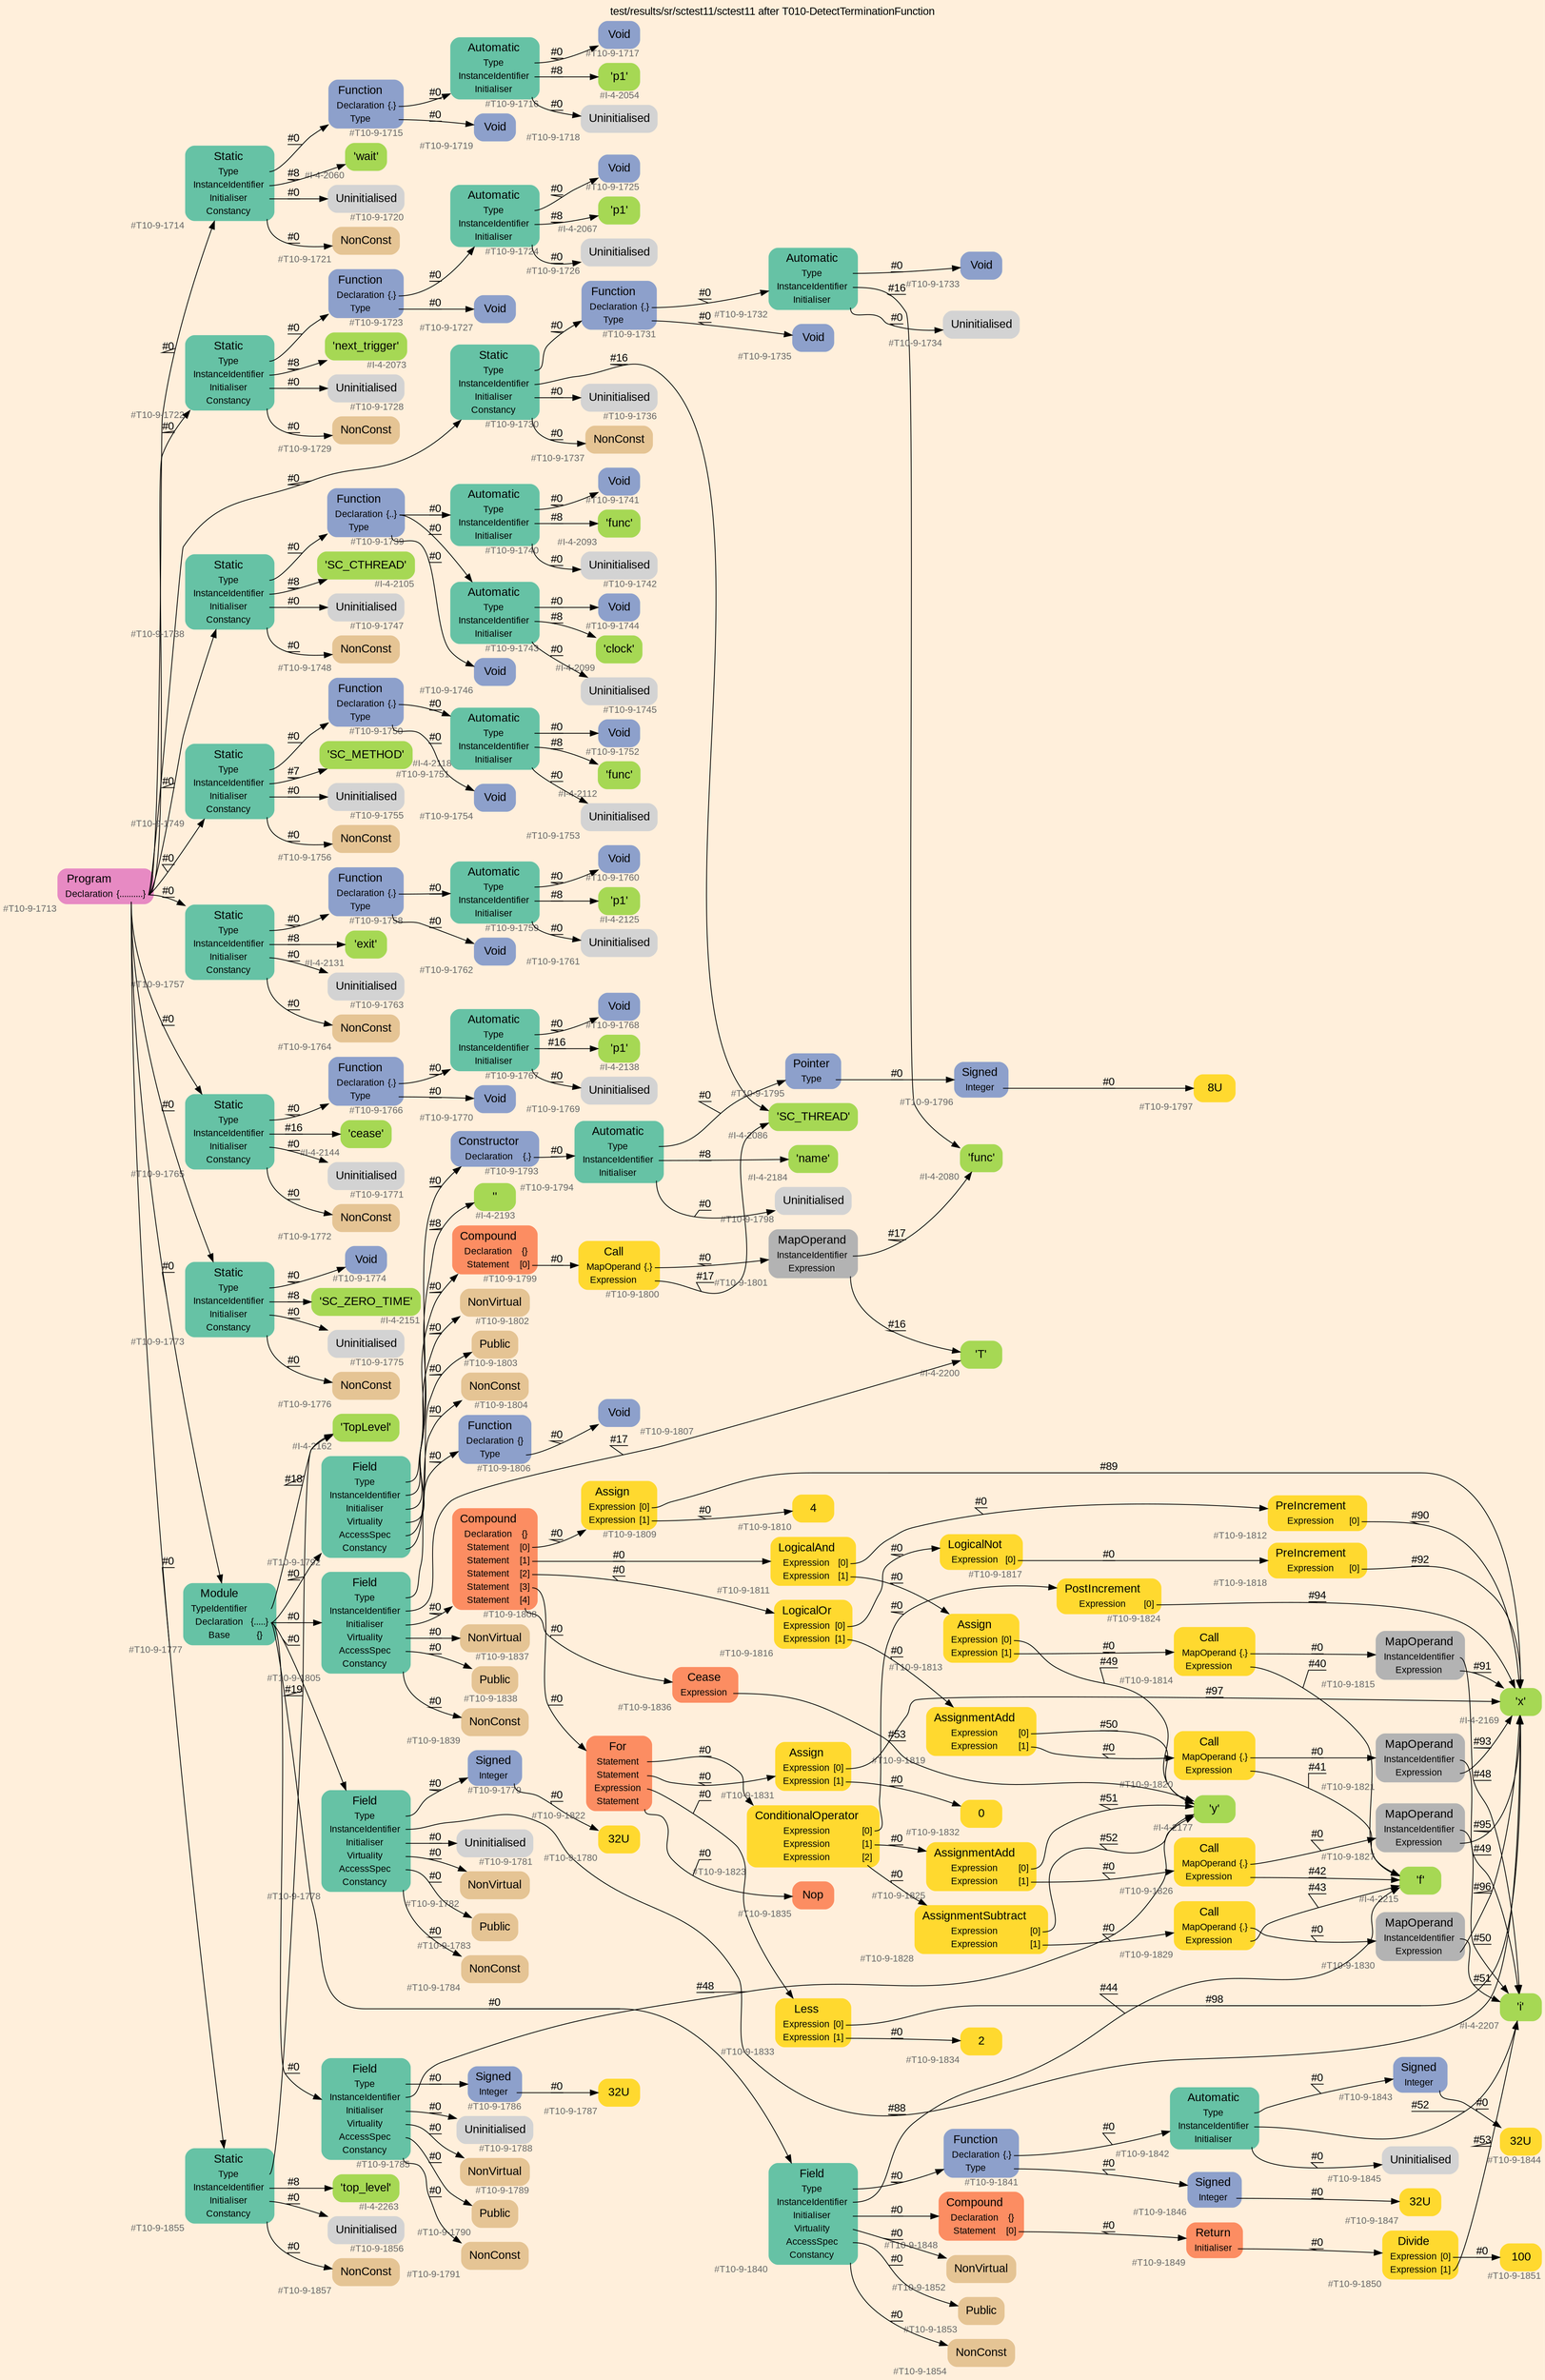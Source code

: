 digraph "test/results/sr/sctest11/sctest11 after T010-DetectTerminationFunction" {
label = "test/results/sr/sctest11/sctest11 after T010-DetectTerminationFunction"
labelloc = t
graph [
    rankdir = "LR"
    ranksep = 0.3
    bgcolor = antiquewhite1
    color = black
    fontcolor = black
    fontname = "Arial"
];
node [
    fontname = "Arial"
];
edge [
    fontname = "Arial"
];

// -------------------- node figure --------------------
// -------- block #T10-9-1713 ----------
"#T10-9-1713" [
    fillcolor = "/set28/4"
    xlabel = "#T10-9-1713"
    fontsize = "12"
    fontcolor = grey40
    shape = "plaintext"
    label = <<TABLE BORDER="0" CELLBORDER="0" CELLSPACING="0">
     <TR><TD><FONT COLOR="black" POINT-SIZE="15">Program</FONT></TD></TR>
     <TR><TD><FONT COLOR="black" POINT-SIZE="12">Declaration</FONT></TD><TD PORT="port0"><FONT COLOR="black" POINT-SIZE="12">{..........}</FONT></TD></TR>
    </TABLE>>
    style = "rounded,filled"
];

// -------- block #T10-9-1714 ----------
"#T10-9-1714" [
    fillcolor = "/set28/1"
    xlabel = "#T10-9-1714"
    fontsize = "12"
    fontcolor = grey40
    shape = "plaintext"
    label = <<TABLE BORDER="0" CELLBORDER="0" CELLSPACING="0">
     <TR><TD><FONT COLOR="black" POINT-SIZE="15">Static</FONT></TD></TR>
     <TR><TD><FONT COLOR="black" POINT-SIZE="12">Type</FONT></TD><TD PORT="port0"></TD></TR>
     <TR><TD><FONT COLOR="black" POINT-SIZE="12">InstanceIdentifier</FONT></TD><TD PORT="port1"></TD></TR>
     <TR><TD><FONT COLOR="black" POINT-SIZE="12">Initialiser</FONT></TD><TD PORT="port2"></TD></TR>
     <TR><TD><FONT COLOR="black" POINT-SIZE="12">Constancy</FONT></TD><TD PORT="port3"></TD></TR>
    </TABLE>>
    style = "rounded,filled"
];

// -------- block #T10-9-1715 ----------
"#T10-9-1715" [
    fillcolor = "/set28/3"
    xlabel = "#T10-9-1715"
    fontsize = "12"
    fontcolor = grey40
    shape = "plaintext"
    label = <<TABLE BORDER="0" CELLBORDER="0" CELLSPACING="0">
     <TR><TD><FONT COLOR="black" POINT-SIZE="15">Function</FONT></TD></TR>
     <TR><TD><FONT COLOR="black" POINT-SIZE="12">Declaration</FONT></TD><TD PORT="port0"><FONT COLOR="black" POINT-SIZE="12">{.}</FONT></TD></TR>
     <TR><TD><FONT COLOR="black" POINT-SIZE="12">Type</FONT></TD><TD PORT="port1"></TD></TR>
    </TABLE>>
    style = "rounded,filled"
];

// -------- block #T10-9-1716 ----------
"#T10-9-1716" [
    fillcolor = "/set28/1"
    xlabel = "#T10-9-1716"
    fontsize = "12"
    fontcolor = grey40
    shape = "plaintext"
    label = <<TABLE BORDER="0" CELLBORDER="0" CELLSPACING="0">
     <TR><TD><FONT COLOR="black" POINT-SIZE="15">Automatic</FONT></TD></TR>
     <TR><TD><FONT COLOR="black" POINT-SIZE="12">Type</FONT></TD><TD PORT="port0"></TD></TR>
     <TR><TD><FONT COLOR="black" POINT-SIZE="12">InstanceIdentifier</FONT></TD><TD PORT="port1"></TD></TR>
     <TR><TD><FONT COLOR="black" POINT-SIZE="12">Initialiser</FONT></TD><TD PORT="port2"></TD></TR>
    </TABLE>>
    style = "rounded,filled"
];

// -------- block #T10-9-1717 ----------
"#T10-9-1717" [
    fillcolor = "/set28/3"
    xlabel = "#T10-9-1717"
    fontsize = "12"
    fontcolor = grey40
    shape = "plaintext"
    label = <<TABLE BORDER="0" CELLBORDER="0" CELLSPACING="0">
     <TR><TD><FONT COLOR="black" POINT-SIZE="15">Void</FONT></TD></TR>
    </TABLE>>
    style = "rounded,filled"
];

// -------- block #I-4-2054 ----------
"#I-4-2054" [
    fillcolor = "/set28/5"
    xlabel = "#I-4-2054"
    fontsize = "12"
    fontcolor = grey40
    shape = "plaintext"
    label = <<TABLE BORDER="0" CELLBORDER="0" CELLSPACING="0">
     <TR><TD><FONT COLOR="black" POINT-SIZE="15">'p1'</FONT></TD></TR>
    </TABLE>>
    style = "rounded,filled"
];

// -------- block #T10-9-1718 ----------
"#T10-9-1718" [
    xlabel = "#T10-9-1718"
    fontsize = "12"
    fontcolor = grey40
    shape = "plaintext"
    label = <<TABLE BORDER="0" CELLBORDER="0" CELLSPACING="0">
     <TR><TD><FONT COLOR="black" POINT-SIZE="15">Uninitialised</FONT></TD></TR>
    </TABLE>>
    style = "rounded,filled"
];

// -------- block #T10-9-1719 ----------
"#T10-9-1719" [
    fillcolor = "/set28/3"
    xlabel = "#T10-9-1719"
    fontsize = "12"
    fontcolor = grey40
    shape = "plaintext"
    label = <<TABLE BORDER="0" CELLBORDER="0" CELLSPACING="0">
     <TR><TD><FONT COLOR="black" POINT-SIZE="15">Void</FONT></TD></TR>
    </TABLE>>
    style = "rounded,filled"
];

// -------- block #I-4-2060 ----------
"#I-4-2060" [
    fillcolor = "/set28/5"
    xlabel = "#I-4-2060"
    fontsize = "12"
    fontcolor = grey40
    shape = "plaintext"
    label = <<TABLE BORDER="0" CELLBORDER="0" CELLSPACING="0">
     <TR><TD><FONT COLOR="black" POINT-SIZE="15">'wait'</FONT></TD></TR>
    </TABLE>>
    style = "rounded,filled"
];

// -------- block #T10-9-1720 ----------
"#T10-9-1720" [
    xlabel = "#T10-9-1720"
    fontsize = "12"
    fontcolor = grey40
    shape = "plaintext"
    label = <<TABLE BORDER="0" CELLBORDER="0" CELLSPACING="0">
     <TR><TD><FONT COLOR="black" POINT-SIZE="15">Uninitialised</FONT></TD></TR>
    </TABLE>>
    style = "rounded,filled"
];

// -------- block #T10-9-1721 ----------
"#T10-9-1721" [
    fillcolor = "/set28/7"
    xlabel = "#T10-9-1721"
    fontsize = "12"
    fontcolor = grey40
    shape = "plaintext"
    label = <<TABLE BORDER="0" CELLBORDER="0" CELLSPACING="0">
     <TR><TD><FONT COLOR="black" POINT-SIZE="15">NonConst</FONT></TD></TR>
    </TABLE>>
    style = "rounded,filled"
];

// -------- block #T10-9-1722 ----------
"#T10-9-1722" [
    fillcolor = "/set28/1"
    xlabel = "#T10-9-1722"
    fontsize = "12"
    fontcolor = grey40
    shape = "plaintext"
    label = <<TABLE BORDER="0" CELLBORDER="0" CELLSPACING="0">
     <TR><TD><FONT COLOR="black" POINT-SIZE="15">Static</FONT></TD></TR>
     <TR><TD><FONT COLOR="black" POINT-SIZE="12">Type</FONT></TD><TD PORT="port0"></TD></TR>
     <TR><TD><FONT COLOR="black" POINT-SIZE="12">InstanceIdentifier</FONT></TD><TD PORT="port1"></TD></TR>
     <TR><TD><FONT COLOR="black" POINT-SIZE="12">Initialiser</FONT></TD><TD PORT="port2"></TD></TR>
     <TR><TD><FONT COLOR="black" POINT-SIZE="12">Constancy</FONT></TD><TD PORT="port3"></TD></TR>
    </TABLE>>
    style = "rounded,filled"
];

// -------- block #T10-9-1723 ----------
"#T10-9-1723" [
    fillcolor = "/set28/3"
    xlabel = "#T10-9-1723"
    fontsize = "12"
    fontcolor = grey40
    shape = "plaintext"
    label = <<TABLE BORDER="0" CELLBORDER="0" CELLSPACING="0">
     <TR><TD><FONT COLOR="black" POINT-SIZE="15">Function</FONT></TD></TR>
     <TR><TD><FONT COLOR="black" POINT-SIZE="12">Declaration</FONT></TD><TD PORT="port0"><FONT COLOR="black" POINT-SIZE="12">{.}</FONT></TD></TR>
     <TR><TD><FONT COLOR="black" POINT-SIZE="12">Type</FONT></TD><TD PORT="port1"></TD></TR>
    </TABLE>>
    style = "rounded,filled"
];

// -------- block #T10-9-1724 ----------
"#T10-9-1724" [
    fillcolor = "/set28/1"
    xlabel = "#T10-9-1724"
    fontsize = "12"
    fontcolor = grey40
    shape = "plaintext"
    label = <<TABLE BORDER="0" CELLBORDER="0" CELLSPACING="0">
     <TR><TD><FONT COLOR="black" POINT-SIZE="15">Automatic</FONT></TD></TR>
     <TR><TD><FONT COLOR="black" POINT-SIZE="12">Type</FONT></TD><TD PORT="port0"></TD></TR>
     <TR><TD><FONT COLOR="black" POINT-SIZE="12">InstanceIdentifier</FONT></TD><TD PORT="port1"></TD></TR>
     <TR><TD><FONT COLOR="black" POINT-SIZE="12">Initialiser</FONT></TD><TD PORT="port2"></TD></TR>
    </TABLE>>
    style = "rounded,filled"
];

// -------- block #T10-9-1725 ----------
"#T10-9-1725" [
    fillcolor = "/set28/3"
    xlabel = "#T10-9-1725"
    fontsize = "12"
    fontcolor = grey40
    shape = "plaintext"
    label = <<TABLE BORDER="0" CELLBORDER="0" CELLSPACING="0">
     <TR><TD><FONT COLOR="black" POINT-SIZE="15">Void</FONT></TD></TR>
    </TABLE>>
    style = "rounded,filled"
];

// -------- block #I-4-2067 ----------
"#I-4-2067" [
    fillcolor = "/set28/5"
    xlabel = "#I-4-2067"
    fontsize = "12"
    fontcolor = grey40
    shape = "plaintext"
    label = <<TABLE BORDER="0" CELLBORDER="0" CELLSPACING="0">
     <TR><TD><FONT COLOR="black" POINT-SIZE="15">'p1'</FONT></TD></TR>
    </TABLE>>
    style = "rounded,filled"
];

// -------- block #T10-9-1726 ----------
"#T10-9-1726" [
    xlabel = "#T10-9-1726"
    fontsize = "12"
    fontcolor = grey40
    shape = "plaintext"
    label = <<TABLE BORDER="0" CELLBORDER="0" CELLSPACING="0">
     <TR><TD><FONT COLOR="black" POINT-SIZE="15">Uninitialised</FONT></TD></TR>
    </TABLE>>
    style = "rounded,filled"
];

// -------- block #T10-9-1727 ----------
"#T10-9-1727" [
    fillcolor = "/set28/3"
    xlabel = "#T10-9-1727"
    fontsize = "12"
    fontcolor = grey40
    shape = "plaintext"
    label = <<TABLE BORDER="0" CELLBORDER="0" CELLSPACING="0">
     <TR><TD><FONT COLOR="black" POINT-SIZE="15">Void</FONT></TD></TR>
    </TABLE>>
    style = "rounded,filled"
];

// -------- block #I-4-2073 ----------
"#I-4-2073" [
    fillcolor = "/set28/5"
    xlabel = "#I-4-2073"
    fontsize = "12"
    fontcolor = grey40
    shape = "plaintext"
    label = <<TABLE BORDER="0" CELLBORDER="0" CELLSPACING="0">
     <TR><TD><FONT COLOR="black" POINT-SIZE="15">'next_trigger'</FONT></TD></TR>
    </TABLE>>
    style = "rounded,filled"
];

// -------- block #T10-9-1728 ----------
"#T10-9-1728" [
    xlabel = "#T10-9-1728"
    fontsize = "12"
    fontcolor = grey40
    shape = "plaintext"
    label = <<TABLE BORDER="0" CELLBORDER="0" CELLSPACING="0">
     <TR><TD><FONT COLOR="black" POINT-SIZE="15">Uninitialised</FONT></TD></TR>
    </TABLE>>
    style = "rounded,filled"
];

// -------- block #T10-9-1729 ----------
"#T10-9-1729" [
    fillcolor = "/set28/7"
    xlabel = "#T10-9-1729"
    fontsize = "12"
    fontcolor = grey40
    shape = "plaintext"
    label = <<TABLE BORDER="0" CELLBORDER="0" CELLSPACING="0">
     <TR><TD><FONT COLOR="black" POINT-SIZE="15">NonConst</FONT></TD></TR>
    </TABLE>>
    style = "rounded,filled"
];

// -------- block #T10-9-1730 ----------
"#T10-9-1730" [
    fillcolor = "/set28/1"
    xlabel = "#T10-9-1730"
    fontsize = "12"
    fontcolor = grey40
    shape = "plaintext"
    label = <<TABLE BORDER="0" CELLBORDER="0" CELLSPACING="0">
     <TR><TD><FONT COLOR="black" POINT-SIZE="15">Static</FONT></TD></TR>
     <TR><TD><FONT COLOR="black" POINT-SIZE="12">Type</FONT></TD><TD PORT="port0"></TD></TR>
     <TR><TD><FONT COLOR="black" POINT-SIZE="12">InstanceIdentifier</FONT></TD><TD PORT="port1"></TD></TR>
     <TR><TD><FONT COLOR="black" POINT-SIZE="12">Initialiser</FONT></TD><TD PORT="port2"></TD></TR>
     <TR><TD><FONT COLOR="black" POINT-SIZE="12">Constancy</FONT></TD><TD PORT="port3"></TD></TR>
    </TABLE>>
    style = "rounded,filled"
];

// -------- block #T10-9-1731 ----------
"#T10-9-1731" [
    fillcolor = "/set28/3"
    xlabel = "#T10-9-1731"
    fontsize = "12"
    fontcolor = grey40
    shape = "plaintext"
    label = <<TABLE BORDER="0" CELLBORDER="0" CELLSPACING="0">
     <TR><TD><FONT COLOR="black" POINT-SIZE="15">Function</FONT></TD></TR>
     <TR><TD><FONT COLOR="black" POINT-SIZE="12">Declaration</FONT></TD><TD PORT="port0"><FONT COLOR="black" POINT-SIZE="12">{.}</FONT></TD></TR>
     <TR><TD><FONT COLOR="black" POINT-SIZE="12">Type</FONT></TD><TD PORT="port1"></TD></TR>
    </TABLE>>
    style = "rounded,filled"
];

// -------- block #T10-9-1732 ----------
"#T10-9-1732" [
    fillcolor = "/set28/1"
    xlabel = "#T10-9-1732"
    fontsize = "12"
    fontcolor = grey40
    shape = "plaintext"
    label = <<TABLE BORDER="0" CELLBORDER="0" CELLSPACING="0">
     <TR><TD><FONT COLOR="black" POINT-SIZE="15">Automatic</FONT></TD></TR>
     <TR><TD><FONT COLOR="black" POINT-SIZE="12">Type</FONT></TD><TD PORT="port0"></TD></TR>
     <TR><TD><FONT COLOR="black" POINT-SIZE="12">InstanceIdentifier</FONT></TD><TD PORT="port1"></TD></TR>
     <TR><TD><FONT COLOR="black" POINT-SIZE="12">Initialiser</FONT></TD><TD PORT="port2"></TD></TR>
    </TABLE>>
    style = "rounded,filled"
];

// -------- block #T10-9-1733 ----------
"#T10-9-1733" [
    fillcolor = "/set28/3"
    xlabel = "#T10-9-1733"
    fontsize = "12"
    fontcolor = grey40
    shape = "plaintext"
    label = <<TABLE BORDER="0" CELLBORDER="0" CELLSPACING="0">
     <TR><TD><FONT COLOR="black" POINT-SIZE="15">Void</FONT></TD></TR>
    </TABLE>>
    style = "rounded,filled"
];

// -------- block #I-4-2080 ----------
"#I-4-2080" [
    fillcolor = "/set28/5"
    xlabel = "#I-4-2080"
    fontsize = "12"
    fontcolor = grey40
    shape = "plaintext"
    label = <<TABLE BORDER="0" CELLBORDER="0" CELLSPACING="0">
     <TR><TD><FONT COLOR="black" POINT-SIZE="15">'func'</FONT></TD></TR>
    </TABLE>>
    style = "rounded,filled"
];

// -------- block #T10-9-1734 ----------
"#T10-9-1734" [
    xlabel = "#T10-9-1734"
    fontsize = "12"
    fontcolor = grey40
    shape = "plaintext"
    label = <<TABLE BORDER="0" CELLBORDER="0" CELLSPACING="0">
     <TR><TD><FONT COLOR="black" POINT-SIZE="15">Uninitialised</FONT></TD></TR>
    </TABLE>>
    style = "rounded,filled"
];

// -------- block #T10-9-1735 ----------
"#T10-9-1735" [
    fillcolor = "/set28/3"
    xlabel = "#T10-9-1735"
    fontsize = "12"
    fontcolor = grey40
    shape = "plaintext"
    label = <<TABLE BORDER="0" CELLBORDER="0" CELLSPACING="0">
     <TR><TD><FONT COLOR="black" POINT-SIZE="15">Void</FONT></TD></TR>
    </TABLE>>
    style = "rounded,filled"
];

// -------- block #I-4-2086 ----------
"#I-4-2086" [
    fillcolor = "/set28/5"
    xlabel = "#I-4-2086"
    fontsize = "12"
    fontcolor = grey40
    shape = "plaintext"
    label = <<TABLE BORDER="0" CELLBORDER="0" CELLSPACING="0">
     <TR><TD><FONT COLOR="black" POINT-SIZE="15">'SC_THREAD'</FONT></TD></TR>
    </TABLE>>
    style = "rounded,filled"
];

// -------- block #T10-9-1736 ----------
"#T10-9-1736" [
    xlabel = "#T10-9-1736"
    fontsize = "12"
    fontcolor = grey40
    shape = "plaintext"
    label = <<TABLE BORDER="0" CELLBORDER="0" CELLSPACING="0">
     <TR><TD><FONT COLOR="black" POINT-SIZE="15">Uninitialised</FONT></TD></TR>
    </TABLE>>
    style = "rounded,filled"
];

// -------- block #T10-9-1737 ----------
"#T10-9-1737" [
    fillcolor = "/set28/7"
    xlabel = "#T10-9-1737"
    fontsize = "12"
    fontcolor = grey40
    shape = "plaintext"
    label = <<TABLE BORDER="0" CELLBORDER="0" CELLSPACING="0">
     <TR><TD><FONT COLOR="black" POINT-SIZE="15">NonConst</FONT></TD></TR>
    </TABLE>>
    style = "rounded,filled"
];

// -------- block #T10-9-1738 ----------
"#T10-9-1738" [
    fillcolor = "/set28/1"
    xlabel = "#T10-9-1738"
    fontsize = "12"
    fontcolor = grey40
    shape = "plaintext"
    label = <<TABLE BORDER="0" CELLBORDER="0" CELLSPACING="0">
     <TR><TD><FONT COLOR="black" POINT-SIZE="15">Static</FONT></TD></TR>
     <TR><TD><FONT COLOR="black" POINT-SIZE="12">Type</FONT></TD><TD PORT="port0"></TD></TR>
     <TR><TD><FONT COLOR="black" POINT-SIZE="12">InstanceIdentifier</FONT></TD><TD PORT="port1"></TD></TR>
     <TR><TD><FONT COLOR="black" POINT-SIZE="12">Initialiser</FONT></TD><TD PORT="port2"></TD></TR>
     <TR><TD><FONT COLOR="black" POINT-SIZE="12">Constancy</FONT></TD><TD PORT="port3"></TD></TR>
    </TABLE>>
    style = "rounded,filled"
];

// -------- block #T10-9-1739 ----------
"#T10-9-1739" [
    fillcolor = "/set28/3"
    xlabel = "#T10-9-1739"
    fontsize = "12"
    fontcolor = grey40
    shape = "plaintext"
    label = <<TABLE BORDER="0" CELLBORDER="0" CELLSPACING="0">
     <TR><TD><FONT COLOR="black" POINT-SIZE="15">Function</FONT></TD></TR>
     <TR><TD><FONT COLOR="black" POINT-SIZE="12">Declaration</FONT></TD><TD PORT="port0"><FONT COLOR="black" POINT-SIZE="12">{..}</FONT></TD></TR>
     <TR><TD><FONT COLOR="black" POINT-SIZE="12">Type</FONT></TD><TD PORT="port1"></TD></TR>
    </TABLE>>
    style = "rounded,filled"
];

// -------- block #T10-9-1740 ----------
"#T10-9-1740" [
    fillcolor = "/set28/1"
    xlabel = "#T10-9-1740"
    fontsize = "12"
    fontcolor = grey40
    shape = "plaintext"
    label = <<TABLE BORDER="0" CELLBORDER="0" CELLSPACING="0">
     <TR><TD><FONT COLOR="black" POINT-SIZE="15">Automatic</FONT></TD></TR>
     <TR><TD><FONT COLOR="black" POINT-SIZE="12">Type</FONT></TD><TD PORT="port0"></TD></TR>
     <TR><TD><FONT COLOR="black" POINT-SIZE="12">InstanceIdentifier</FONT></TD><TD PORT="port1"></TD></TR>
     <TR><TD><FONT COLOR="black" POINT-SIZE="12">Initialiser</FONT></TD><TD PORT="port2"></TD></TR>
    </TABLE>>
    style = "rounded,filled"
];

// -------- block #T10-9-1741 ----------
"#T10-9-1741" [
    fillcolor = "/set28/3"
    xlabel = "#T10-9-1741"
    fontsize = "12"
    fontcolor = grey40
    shape = "plaintext"
    label = <<TABLE BORDER="0" CELLBORDER="0" CELLSPACING="0">
     <TR><TD><FONT COLOR="black" POINT-SIZE="15">Void</FONT></TD></TR>
    </TABLE>>
    style = "rounded,filled"
];

// -------- block #I-4-2093 ----------
"#I-4-2093" [
    fillcolor = "/set28/5"
    xlabel = "#I-4-2093"
    fontsize = "12"
    fontcolor = grey40
    shape = "plaintext"
    label = <<TABLE BORDER="0" CELLBORDER="0" CELLSPACING="0">
     <TR><TD><FONT COLOR="black" POINT-SIZE="15">'func'</FONT></TD></TR>
    </TABLE>>
    style = "rounded,filled"
];

// -------- block #T10-9-1742 ----------
"#T10-9-1742" [
    xlabel = "#T10-9-1742"
    fontsize = "12"
    fontcolor = grey40
    shape = "plaintext"
    label = <<TABLE BORDER="0" CELLBORDER="0" CELLSPACING="0">
     <TR><TD><FONT COLOR="black" POINT-SIZE="15">Uninitialised</FONT></TD></TR>
    </TABLE>>
    style = "rounded,filled"
];

// -------- block #T10-9-1743 ----------
"#T10-9-1743" [
    fillcolor = "/set28/1"
    xlabel = "#T10-9-1743"
    fontsize = "12"
    fontcolor = grey40
    shape = "plaintext"
    label = <<TABLE BORDER="0" CELLBORDER="0" CELLSPACING="0">
     <TR><TD><FONT COLOR="black" POINT-SIZE="15">Automatic</FONT></TD></TR>
     <TR><TD><FONT COLOR="black" POINT-SIZE="12">Type</FONT></TD><TD PORT="port0"></TD></TR>
     <TR><TD><FONT COLOR="black" POINT-SIZE="12">InstanceIdentifier</FONT></TD><TD PORT="port1"></TD></TR>
     <TR><TD><FONT COLOR="black" POINT-SIZE="12">Initialiser</FONT></TD><TD PORT="port2"></TD></TR>
    </TABLE>>
    style = "rounded,filled"
];

// -------- block #T10-9-1744 ----------
"#T10-9-1744" [
    fillcolor = "/set28/3"
    xlabel = "#T10-9-1744"
    fontsize = "12"
    fontcolor = grey40
    shape = "plaintext"
    label = <<TABLE BORDER="0" CELLBORDER="0" CELLSPACING="0">
     <TR><TD><FONT COLOR="black" POINT-SIZE="15">Void</FONT></TD></TR>
    </TABLE>>
    style = "rounded,filled"
];

// -------- block #I-4-2099 ----------
"#I-4-2099" [
    fillcolor = "/set28/5"
    xlabel = "#I-4-2099"
    fontsize = "12"
    fontcolor = grey40
    shape = "plaintext"
    label = <<TABLE BORDER="0" CELLBORDER="0" CELLSPACING="0">
     <TR><TD><FONT COLOR="black" POINT-SIZE="15">'clock'</FONT></TD></TR>
    </TABLE>>
    style = "rounded,filled"
];

// -------- block #T10-9-1745 ----------
"#T10-9-1745" [
    xlabel = "#T10-9-1745"
    fontsize = "12"
    fontcolor = grey40
    shape = "plaintext"
    label = <<TABLE BORDER="0" CELLBORDER="0" CELLSPACING="0">
     <TR><TD><FONT COLOR="black" POINT-SIZE="15">Uninitialised</FONT></TD></TR>
    </TABLE>>
    style = "rounded,filled"
];

// -------- block #T10-9-1746 ----------
"#T10-9-1746" [
    fillcolor = "/set28/3"
    xlabel = "#T10-9-1746"
    fontsize = "12"
    fontcolor = grey40
    shape = "plaintext"
    label = <<TABLE BORDER="0" CELLBORDER="0" CELLSPACING="0">
     <TR><TD><FONT COLOR="black" POINT-SIZE="15">Void</FONT></TD></TR>
    </TABLE>>
    style = "rounded,filled"
];

// -------- block #I-4-2105 ----------
"#I-4-2105" [
    fillcolor = "/set28/5"
    xlabel = "#I-4-2105"
    fontsize = "12"
    fontcolor = grey40
    shape = "plaintext"
    label = <<TABLE BORDER="0" CELLBORDER="0" CELLSPACING="0">
     <TR><TD><FONT COLOR="black" POINT-SIZE="15">'SC_CTHREAD'</FONT></TD></TR>
    </TABLE>>
    style = "rounded,filled"
];

// -------- block #T10-9-1747 ----------
"#T10-9-1747" [
    xlabel = "#T10-9-1747"
    fontsize = "12"
    fontcolor = grey40
    shape = "plaintext"
    label = <<TABLE BORDER="0" CELLBORDER="0" CELLSPACING="0">
     <TR><TD><FONT COLOR="black" POINT-SIZE="15">Uninitialised</FONT></TD></TR>
    </TABLE>>
    style = "rounded,filled"
];

// -------- block #T10-9-1748 ----------
"#T10-9-1748" [
    fillcolor = "/set28/7"
    xlabel = "#T10-9-1748"
    fontsize = "12"
    fontcolor = grey40
    shape = "plaintext"
    label = <<TABLE BORDER="0" CELLBORDER="0" CELLSPACING="0">
     <TR><TD><FONT COLOR="black" POINT-SIZE="15">NonConst</FONT></TD></TR>
    </TABLE>>
    style = "rounded,filled"
];

// -------- block #T10-9-1749 ----------
"#T10-9-1749" [
    fillcolor = "/set28/1"
    xlabel = "#T10-9-1749"
    fontsize = "12"
    fontcolor = grey40
    shape = "plaintext"
    label = <<TABLE BORDER="0" CELLBORDER="0" CELLSPACING="0">
     <TR><TD><FONT COLOR="black" POINT-SIZE="15">Static</FONT></TD></TR>
     <TR><TD><FONT COLOR="black" POINT-SIZE="12">Type</FONT></TD><TD PORT="port0"></TD></TR>
     <TR><TD><FONT COLOR="black" POINT-SIZE="12">InstanceIdentifier</FONT></TD><TD PORT="port1"></TD></TR>
     <TR><TD><FONT COLOR="black" POINT-SIZE="12">Initialiser</FONT></TD><TD PORT="port2"></TD></TR>
     <TR><TD><FONT COLOR="black" POINT-SIZE="12">Constancy</FONT></TD><TD PORT="port3"></TD></TR>
    </TABLE>>
    style = "rounded,filled"
];

// -------- block #T10-9-1750 ----------
"#T10-9-1750" [
    fillcolor = "/set28/3"
    xlabel = "#T10-9-1750"
    fontsize = "12"
    fontcolor = grey40
    shape = "plaintext"
    label = <<TABLE BORDER="0" CELLBORDER="0" CELLSPACING="0">
     <TR><TD><FONT COLOR="black" POINT-SIZE="15">Function</FONT></TD></TR>
     <TR><TD><FONT COLOR="black" POINT-SIZE="12">Declaration</FONT></TD><TD PORT="port0"><FONT COLOR="black" POINT-SIZE="12">{.}</FONT></TD></TR>
     <TR><TD><FONT COLOR="black" POINT-SIZE="12">Type</FONT></TD><TD PORT="port1"></TD></TR>
    </TABLE>>
    style = "rounded,filled"
];

// -------- block #T10-9-1751 ----------
"#T10-9-1751" [
    fillcolor = "/set28/1"
    xlabel = "#T10-9-1751"
    fontsize = "12"
    fontcolor = grey40
    shape = "plaintext"
    label = <<TABLE BORDER="0" CELLBORDER="0" CELLSPACING="0">
     <TR><TD><FONT COLOR="black" POINT-SIZE="15">Automatic</FONT></TD></TR>
     <TR><TD><FONT COLOR="black" POINT-SIZE="12">Type</FONT></TD><TD PORT="port0"></TD></TR>
     <TR><TD><FONT COLOR="black" POINT-SIZE="12">InstanceIdentifier</FONT></TD><TD PORT="port1"></TD></TR>
     <TR><TD><FONT COLOR="black" POINT-SIZE="12">Initialiser</FONT></TD><TD PORT="port2"></TD></TR>
    </TABLE>>
    style = "rounded,filled"
];

// -------- block #T10-9-1752 ----------
"#T10-9-1752" [
    fillcolor = "/set28/3"
    xlabel = "#T10-9-1752"
    fontsize = "12"
    fontcolor = grey40
    shape = "plaintext"
    label = <<TABLE BORDER="0" CELLBORDER="0" CELLSPACING="0">
     <TR><TD><FONT COLOR="black" POINT-SIZE="15">Void</FONT></TD></TR>
    </TABLE>>
    style = "rounded,filled"
];

// -------- block #I-4-2112 ----------
"#I-4-2112" [
    fillcolor = "/set28/5"
    xlabel = "#I-4-2112"
    fontsize = "12"
    fontcolor = grey40
    shape = "plaintext"
    label = <<TABLE BORDER="0" CELLBORDER="0" CELLSPACING="0">
     <TR><TD><FONT COLOR="black" POINT-SIZE="15">'func'</FONT></TD></TR>
    </TABLE>>
    style = "rounded,filled"
];

// -------- block #T10-9-1753 ----------
"#T10-9-1753" [
    xlabel = "#T10-9-1753"
    fontsize = "12"
    fontcolor = grey40
    shape = "plaintext"
    label = <<TABLE BORDER="0" CELLBORDER="0" CELLSPACING="0">
     <TR><TD><FONT COLOR="black" POINT-SIZE="15">Uninitialised</FONT></TD></TR>
    </TABLE>>
    style = "rounded,filled"
];

// -------- block #T10-9-1754 ----------
"#T10-9-1754" [
    fillcolor = "/set28/3"
    xlabel = "#T10-9-1754"
    fontsize = "12"
    fontcolor = grey40
    shape = "plaintext"
    label = <<TABLE BORDER="0" CELLBORDER="0" CELLSPACING="0">
     <TR><TD><FONT COLOR="black" POINT-SIZE="15">Void</FONT></TD></TR>
    </TABLE>>
    style = "rounded,filled"
];

// -------- block #I-4-2118 ----------
"#I-4-2118" [
    fillcolor = "/set28/5"
    xlabel = "#I-4-2118"
    fontsize = "12"
    fontcolor = grey40
    shape = "plaintext"
    label = <<TABLE BORDER="0" CELLBORDER="0" CELLSPACING="0">
     <TR><TD><FONT COLOR="black" POINT-SIZE="15">'SC_METHOD'</FONT></TD></TR>
    </TABLE>>
    style = "rounded,filled"
];

// -------- block #T10-9-1755 ----------
"#T10-9-1755" [
    xlabel = "#T10-9-1755"
    fontsize = "12"
    fontcolor = grey40
    shape = "plaintext"
    label = <<TABLE BORDER="0" CELLBORDER="0" CELLSPACING="0">
     <TR><TD><FONT COLOR="black" POINT-SIZE="15">Uninitialised</FONT></TD></TR>
    </TABLE>>
    style = "rounded,filled"
];

// -------- block #T10-9-1756 ----------
"#T10-9-1756" [
    fillcolor = "/set28/7"
    xlabel = "#T10-9-1756"
    fontsize = "12"
    fontcolor = grey40
    shape = "plaintext"
    label = <<TABLE BORDER="0" CELLBORDER="0" CELLSPACING="0">
     <TR><TD><FONT COLOR="black" POINT-SIZE="15">NonConst</FONT></TD></TR>
    </TABLE>>
    style = "rounded,filled"
];

// -------- block #T10-9-1757 ----------
"#T10-9-1757" [
    fillcolor = "/set28/1"
    xlabel = "#T10-9-1757"
    fontsize = "12"
    fontcolor = grey40
    shape = "plaintext"
    label = <<TABLE BORDER="0" CELLBORDER="0" CELLSPACING="0">
     <TR><TD><FONT COLOR="black" POINT-SIZE="15">Static</FONT></TD></TR>
     <TR><TD><FONT COLOR="black" POINT-SIZE="12">Type</FONT></TD><TD PORT="port0"></TD></TR>
     <TR><TD><FONT COLOR="black" POINT-SIZE="12">InstanceIdentifier</FONT></TD><TD PORT="port1"></TD></TR>
     <TR><TD><FONT COLOR="black" POINT-SIZE="12">Initialiser</FONT></TD><TD PORT="port2"></TD></TR>
     <TR><TD><FONT COLOR="black" POINT-SIZE="12">Constancy</FONT></TD><TD PORT="port3"></TD></TR>
    </TABLE>>
    style = "rounded,filled"
];

// -------- block #T10-9-1758 ----------
"#T10-9-1758" [
    fillcolor = "/set28/3"
    xlabel = "#T10-9-1758"
    fontsize = "12"
    fontcolor = grey40
    shape = "plaintext"
    label = <<TABLE BORDER="0" CELLBORDER="0" CELLSPACING="0">
     <TR><TD><FONT COLOR="black" POINT-SIZE="15">Function</FONT></TD></TR>
     <TR><TD><FONT COLOR="black" POINT-SIZE="12">Declaration</FONT></TD><TD PORT="port0"><FONT COLOR="black" POINT-SIZE="12">{.}</FONT></TD></TR>
     <TR><TD><FONT COLOR="black" POINT-SIZE="12">Type</FONT></TD><TD PORT="port1"></TD></TR>
    </TABLE>>
    style = "rounded,filled"
];

// -------- block #T10-9-1759 ----------
"#T10-9-1759" [
    fillcolor = "/set28/1"
    xlabel = "#T10-9-1759"
    fontsize = "12"
    fontcolor = grey40
    shape = "plaintext"
    label = <<TABLE BORDER="0" CELLBORDER="0" CELLSPACING="0">
     <TR><TD><FONT COLOR="black" POINT-SIZE="15">Automatic</FONT></TD></TR>
     <TR><TD><FONT COLOR="black" POINT-SIZE="12">Type</FONT></TD><TD PORT="port0"></TD></TR>
     <TR><TD><FONT COLOR="black" POINT-SIZE="12">InstanceIdentifier</FONT></TD><TD PORT="port1"></TD></TR>
     <TR><TD><FONT COLOR="black" POINT-SIZE="12">Initialiser</FONT></TD><TD PORT="port2"></TD></TR>
    </TABLE>>
    style = "rounded,filled"
];

// -------- block #T10-9-1760 ----------
"#T10-9-1760" [
    fillcolor = "/set28/3"
    xlabel = "#T10-9-1760"
    fontsize = "12"
    fontcolor = grey40
    shape = "plaintext"
    label = <<TABLE BORDER="0" CELLBORDER="0" CELLSPACING="0">
     <TR><TD><FONT COLOR="black" POINT-SIZE="15">Void</FONT></TD></TR>
    </TABLE>>
    style = "rounded,filled"
];

// -------- block #I-4-2125 ----------
"#I-4-2125" [
    fillcolor = "/set28/5"
    xlabel = "#I-4-2125"
    fontsize = "12"
    fontcolor = grey40
    shape = "plaintext"
    label = <<TABLE BORDER="0" CELLBORDER="0" CELLSPACING="0">
     <TR><TD><FONT COLOR="black" POINT-SIZE="15">'p1'</FONT></TD></TR>
    </TABLE>>
    style = "rounded,filled"
];

// -------- block #T10-9-1761 ----------
"#T10-9-1761" [
    xlabel = "#T10-9-1761"
    fontsize = "12"
    fontcolor = grey40
    shape = "plaintext"
    label = <<TABLE BORDER="0" CELLBORDER="0" CELLSPACING="0">
     <TR><TD><FONT COLOR="black" POINT-SIZE="15">Uninitialised</FONT></TD></TR>
    </TABLE>>
    style = "rounded,filled"
];

// -------- block #T10-9-1762 ----------
"#T10-9-1762" [
    fillcolor = "/set28/3"
    xlabel = "#T10-9-1762"
    fontsize = "12"
    fontcolor = grey40
    shape = "plaintext"
    label = <<TABLE BORDER="0" CELLBORDER="0" CELLSPACING="0">
     <TR><TD><FONT COLOR="black" POINT-SIZE="15">Void</FONT></TD></TR>
    </TABLE>>
    style = "rounded,filled"
];

// -------- block #I-4-2131 ----------
"#I-4-2131" [
    fillcolor = "/set28/5"
    xlabel = "#I-4-2131"
    fontsize = "12"
    fontcolor = grey40
    shape = "plaintext"
    label = <<TABLE BORDER="0" CELLBORDER="0" CELLSPACING="0">
     <TR><TD><FONT COLOR="black" POINT-SIZE="15">'exit'</FONT></TD></TR>
    </TABLE>>
    style = "rounded,filled"
];

// -------- block #T10-9-1763 ----------
"#T10-9-1763" [
    xlabel = "#T10-9-1763"
    fontsize = "12"
    fontcolor = grey40
    shape = "plaintext"
    label = <<TABLE BORDER="0" CELLBORDER="0" CELLSPACING="0">
     <TR><TD><FONT COLOR="black" POINT-SIZE="15">Uninitialised</FONT></TD></TR>
    </TABLE>>
    style = "rounded,filled"
];

// -------- block #T10-9-1764 ----------
"#T10-9-1764" [
    fillcolor = "/set28/7"
    xlabel = "#T10-9-1764"
    fontsize = "12"
    fontcolor = grey40
    shape = "plaintext"
    label = <<TABLE BORDER="0" CELLBORDER="0" CELLSPACING="0">
     <TR><TD><FONT COLOR="black" POINT-SIZE="15">NonConst</FONT></TD></TR>
    </TABLE>>
    style = "rounded,filled"
];

// -------- block #T10-9-1765 ----------
"#T10-9-1765" [
    fillcolor = "/set28/1"
    xlabel = "#T10-9-1765"
    fontsize = "12"
    fontcolor = grey40
    shape = "plaintext"
    label = <<TABLE BORDER="0" CELLBORDER="0" CELLSPACING="0">
     <TR><TD><FONT COLOR="black" POINT-SIZE="15">Static</FONT></TD></TR>
     <TR><TD><FONT COLOR="black" POINT-SIZE="12">Type</FONT></TD><TD PORT="port0"></TD></TR>
     <TR><TD><FONT COLOR="black" POINT-SIZE="12">InstanceIdentifier</FONT></TD><TD PORT="port1"></TD></TR>
     <TR><TD><FONT COLOR="black" POINT-SIZE="12">Initialiser</FONT></TD><TD PORT="port2"></TD></TR>
     <TR><TD><FONT COLOR="black" POINT-SIZE="12">Constancy</FONT></TD><TD PORT="port3"></TD></TR>
    </TABLE>>
    style = "rounded,filled"
];

// -------- block #T10-9-1766 ----------
"#T10-9-1766" [
    fillcolor = "/set28/3"
    xlabel = "#T10-9-1766"
    fontsize = "12"
    fontcolor = grey40
    shape = "plaintext"
    label = <<TABLE BORDER="0" CELLBORDER="0" CELLSPACING="0">
     <TR><TD><FONT COLOR="black" POINT-SIZE="15">Function</FONT></TD></TR>
     <TR><TD><FONT COLOR="black" POINT-SIZE="12">Declaration</FONT></TD><TD PORT="port0"><FONT COLOR="black" POINT-SIZE="12">{.}</FONT></TD></TR>
     <TR><TD><FONT COLOR="black" POINT-SIZE="12">Type</FONT></TD><TD PORT="port1"></TD></TR>
    </TABLE>>
    style = "rounded,filled"
];

// -------- block #T10-9-1767 ----------
"#T10-9-1767" [
    fillcolor = "/set28/1"
    xlabel = "#T10-9-1767"
    fontsize = "12"
    fontcolor = grey40
    shape = "plaintext"
    label = <<TABLE BORDER="0" CELLBORDER="0" CELLSPACING="0">
     <TR><TD><FONT COLOR="black" POINT-SIZE="15">Automatic</FONT></TD></TR>
     <TR><TD><FONT COLOR="black" POINT-SIZE="12">Type</FONT></TD><TD PORT="port0"></TD></TR>
     <TR><TD><FONT COLOR="black" POINT-SIZE="12">InstanceIdentifier</FONT></TD><TD PORT="port1"></TD></TR>
     <TR><TD><FONT COLOR="black" POINT-SIZE="12">Initialiser</FONT></TD><TD PORT="port2"></TD></TR>
    </TABLE>>
    style = "rounded,filled"
];

// -------- block #T10-9-1768 ----------
"#T10-9-1768" [
    fillcolor = "/set28/3"
    xlabel = "#T10-9-1768"
    fontsize = "12"
    fontcolor = grey40
    shape = "plaintext"
    label = <<TABLE BORDER="0" CELLBORDER="0" CELLSPACING="0">
     <TR><TD><FONT COLOR="black" POINT-SIZE="15">Void</FONT></TD></TR>
    </TABLE>>
    style = "rounded,filled"
];

// -------- block #I-4-2138 ----------
"#I-4-2138" [
    fillcolor = "/set28/5"
    xlabel = "#I-4-2138"
    fontsize = "12"
    fontcolor = grey40
    shape = "plaintext"
    label = <<TABLE BORDER="0" CELLBORDER="0" CELLSPACING="0">
     <TR><TD><FONT COLOR="black" POINT-SIZE="15">'p1'</FONT></TD></TR>
    </TABLE>>
    style = "rounded,filled"
];

// -------- block #T10-9-1769 ----------
"#T10-9-1769" [
    xlabel = "#T10-9-1769"
    fontsize = "12"
    fontcolor = grey40
    shape = "plaintext"
    label = <<TABLE BORDER="0" CELLBORDER="0" CELLSPACING="0">
     <TR><TD><FONT COLOR="black" POINT-SIZE="15">Uninitialised</FONT></TD></TR>
    </TABLE>>
    style = "rounded,filled"
];

// -------- block #T10-9-1770 ----------
"#T10-9-1770" [
    fillcolor = "/set28/3"
    xlabel = "#T10-9-1770"
    fontsize = "12"
    fontcolor = grey40
    shape = "plaintext"
    label = <<TABLE BORDER="0" CELLBORDER="0" CELLSPACING="0">
     <TR><TD><FONT COLOR="black" POINT-SIZE="15">Void</FONT></TD></TR>
    </TABLE>>
    style = "rounded,filled"
];

// -------- block #I-4-2144 ----------
"#I-4-2144" [
    fillcolor = "/set28/5"
    xlabel = "#I-4-2144"
    fontsize = "12"
    fontcolor = grey40
    shape = "plaintext"
    label = <<TABLE BORDER="0" CELLBORDER="0" CELLSPACING="0">
     <TR><TD><FONT COLOR="black" POINT-SIZE="15">'cease'</FONT></TD></TR>
    </TABLE>>
    style = "rounded,filled"
];

// -------- block #T10-9-1771 ----------
"#T10-9-1771" [
    xlabel = "#T10-9-1771"
    fontsize = "12"
    fontcolor = grey40
    shape = "plaintext"
    label = <<TABLE BORDER="0" CELLBORDER="0" CELLSPACING="0">
     <TR><TD><FONT COLOR="black" POINT-SIZE="15">Uninitialised</FONT></TD></TR>
    </TABLE>>
    style = "rounded,filled"
];

// -------- block #T10-9-1772 ----------
"#T10-9-1772" [
    fillcolor = "/set28/7"
    xlabel = "#T10-9-1772"
    fontsize = "12"
    fontcolor = grey40
    shape = "plaintext"
    label = <<TABLE BORDER="0" CELLBORDER="0" CELLSPACING="0">
     <TR><TD><FONT COLOR="black" POINT-SIZE="15">NonConst</FONT></TD></TR>
    </TABLE>>
    style = "rounded,filled"
];

// -------- block #T10-9-1773 ----------
"#T10-9-1773" [
    fillcolor = "/set28/1"
    xlabel = "#T10-9-1773"
    fontsize = "12"
    fontcolor = grey40
    shape = "plaintext"
    label = <<TABLE BORDER="0" CELLBORDER="0" CELLSPACING="0">
     <TR><TD><FONT COLOR="black" POINT-SIZE="15">Static</FONT></TD></TR>
     <TR><TD><FONT COLOR="black" POINT-SIZE="12">Type</FONT></TD><TD PORT="port0"></TD></TR>
     <TR><TD><FONT COLOR="black" POINT-SIZE="12">InstanceIdentifier</FONT></TD><TD PORT="port1"></TD></TR>
     <TR><TD><FONT COLOR="black" POINT-SIZE="12">Initialiser</FONT></TD><TD PORT="port2"></TD></TR>
     <TR><TD><FONT COLOR="black" POINT-SIZE="12">Constancy</FONT></TD><TD PORT="port3"></TD></TR>
    </TABLE>>
    style = "rounded,filled"
];

// -------- block #T10-9-1774 ----------
"#T10-9-1774" [
    fillcolor = "/set28/3"
    xlabel = "#T10-9-1774"
    fontsize = "12"
    fontcolor = grey40
    shape = "plaintext"
    label = <<TABLE BORDER="0" CELLBORDER="0" CELLSPACING="0">
     <TR><TD><FONT COLOR="black" POINT-SIZE="15">Void</FONT></TD></TR>
    </TABLE>>
    style = "rounded,filled"
];

// -------- block #I-4-2151 ----------
"#I-4-2151" [
    fillcolor = "/set28/5"
    xlabel = "#I-4-2151"
    fontsize = "12"
    fontcolor = grey40
    shape = "plaintext"
    label = <<TABLE BORDER="0" CELLBORDER="0" CELLSPACING="0">
     <TR><TD><FONT COLOR="black" POINT-SIZE="15">'SC_ZERO_TIME'</FONT></TD></TR>
    </TABLE>>
    style = "rounded,filled"
];

// -------- block #T10-9-1775 ----------
"#T10-9-1775" [
    xlabel = "#T10-9-1775"
    fontsize = "12"
    fontcolor = grey40
    shape = "plaintext"
    label = <<TABLE BORDER="0" CELLBORDER="0" CELLSPACING="0">
     <TR><TD><FONT COLOR="black" POINT-SIZE="15">Uninitialised</FONT></TD></TR>
    </TABLE>>
    style = "rounded,filled"
];

// -------- block #T10-9-1776 ----------
"#T10-9-1776" [
    fillcolor = "/set28/7"
    xlabel = "#T10-9-1776"
    fontsize = "12"
    fontcolor = grey40
    shape = "plaintext"
    label = <<TABLE BORDER="0" CELLBORDER="0" CELLSPACING="0">
     <TR><TD><FONT COLOR="black" POINT-SIZE="15">NonConst</FONT></TD></TR>
    </TABLE>>
    style = "rounded,filled"
];

// -------- block #T10-9-1777 ----------
"#T10-9-1777" [
    fillcolor = "/set28/1"
    xlabel = "#T10-9-1777"
    fontsize = "12"
    fontcolor = grey40
    shape = "plaintext"
    label = <<TABLE BORDER="0" CELLBORDER="0" CELLSPACING="0">
     <TR><TD><FONT COLOR="black" POINT-SIZE="15">Module</FONT></TD></TR>
     <TR><TD><FONT COLOR="black" POINT-SIZE="12">TypeIdentifier</FONT></TD><TD PORT="port0"></TD></TR>
     <TR><TD><FONT COLOR="black" POINT-SIZE="12">Declaration</FONT></TD><TD PORT="port1"><FONT COLOR="black" POINT-SIZE="12">{.....}</FONT></TD></TR>
     <TR><TD><FONT COLOR="black" POINT-SIZE="12">Base</FONT></TD><TD PORT="port2"><FONT COLOR="black" POINT-SIZE="12">{}</FONT></TD></TR>
    </TABLE>>
    style = "rounded,filled"
];

// -------- block #I-4-2162 ----------
"#I-4-2162" [
    fillcolor = "/set28/5"
    xlabel = "#I-4-2162"
    fontsize = "12"
    fontcolor = grey40
    shape = "plaintext"
    label = <<TABLE BORDER="0" CELLBORDER="0" CELLSPACING="0">
     <TR><TD><FONT COLOR="black" POINT-SIZE="15">'TopLevel'</FONT></TD></TR>
    </TABLE>>
    style = "rounded,filled"
];

// -------- block #T10-9-1778 ----------
"#T10-9-1778" [
    fillcolor = "/set28/1"
    xlabel = "#T10-9-1778"
    fontsize = "12"
    fontcolor = grey40
    shape = "plaintext"
    label = <<TABLE BORDER="0" CELLBORDER="0" CELLSPACING="0">
     <TR><TD><FONT COLOR="black" POINT-SIZE="15">Field</FONT></TD></TR>
     <TR><TD><FONT COLOR="black" POINT-SIZE="12">Type</FONT></TD><TD PORT="port0"></TD></TR>
     <TR><TD><FONT COLOR="black" POINT-SIZE="12">InstanceIdentifier</FONT></TD><TD PORT="port1"></TD></TR>
     <TR><TD><FONT COLOR="black" POINT-SIZE="12">Initialiser</FONT></TD><TD PORT="port2"></TD></TR>
     <TR><TD><FONT COLOR="black" POINT-SIZE="12">Virtuality</FONT></TD><TD PORT="port3"></TD></TR>
     <TR><TD><FONT COLOR="black" POINT-SIZE="12">AccessSpec</FONT></TD><TD PORT="port4"></TD></TR>
     <TR><TD><FONT COLOR="black" POINT-SIZE="12">Constancy</FONT></TD><TD PORT="port5"></TD></TR>
    </TABLE>>
    style = "rounded,filled"
];

// -------- block #T10-9-1779 ----------
"#T10-9-1779" [
    fillcolor = "/set28/3"
    xlabel = "#T10-9-1779"
    fontsize = "12"
    fontcolor = grey40
    shape = "plaintext"
    label = <<TABLE BORDER="0" CELLBORDER="0" CELLSPACING="0">
     <TR><TD><FONT COLOR="black" POINT-SIZE="15">Signed</FONT></TD></TR>
     <TR><TD><FONT COLOR="black" POINT-SIZE="12">Integer</FONT></TD><TD PORT="port0"></TD></TR>
    </TABLE>>
    style = "rounded,filled"
];

// -------- block #T10-9-1780 ----------
"#T10-9-1780" [
    fillcolor = "/set28/6"
    xlabel = "#T10-9-1780"
    fontsize = "12"
    fontcolor = grey40
    shape = "plaintext"
    label = <<TABLE BORDER="0" CELLBORDER="0" CELLSPACING="0">
     <TR><TD><FONT COLOR="black" POINT-SIZE="15">32U</FONT></TD></TR>
    </TABLE>>
    style = "rounded,filled"
];

// -------- block #I-4-2169 ----------
"#I-4-2169" [
    fillcolor = "/set28/5"
    xlabel = "#I-4-2169"
    fontsize = "12"
    fontcolor = grey40
    shape = "plaintext"
    label = <<TABLE BORDER="0" CELLBORDER="0" CELLSPACING="0">
     <TR><TD><FONT COLOR="black" POINT-SIZE="15">'x'</FONT></TD></TR>
    </TABLE>>
    style = "rounded,filled"
];

// -------- block #T10-9-1781 ----------
"#T10-9-1781" [
    xlabel = "#T10-9-1781"
    fontsize = "12"
    fontcolor = grey40
    shape = "plaintext"
    label = <<TABLE BORDER="0" CELLBORDER="0" CELLSPACING="0">
     <TR><TD><FONT COLOR="black" POINT-SIZE="15">Uninitialised</FONT></TD></TR>
    </TABLE>>
    style = "rounded,filled"
];

// -------- block #T10-9-1782 ----------
"#T10-9-1782" [
    fillcolor = "/set28/7"
    xlabel = "#T10-9-1782"
    fontsize = "12"
    fontcolor = grey40
    shape = "plaintext"
    label = <<TABLE BORDER="0" CELLBORDER="0" CELLSPACING="0">
     <TR><TD><FONT COLOR="black" POINT-SIZE="15">NonVirtual</FONT></TD></TR>
    </TABLE>>
    style = "rounded,filled"
];

// -------- block #T10-9-1783 ----------
"#T10-9-1783" [
    fillcolor = "/set28/7"
    xlabel = "#T10-9-1783"
    fontsize = "12"
    fontcolor = grey40
    shape = "plaintext"
    label = <<TABLE BORDER="0" CELLBORDER="0" CELLSPACING="0">
     <TR><TD><FONT COLOR="black" POINT-SIZE="15">Public</FONT></TD></TR>
    </TABLE>>
    style = "rounded,filled"
];

// -------- block #T10-9-1784 ----------
"#T10-9-1784" [
    fillcolor = "/set28/7"
    xlabel = "#T10-9-1784"
    fontsize = "12"
    fontcolor = grey40
    shape = "plaintext"
    label = <<TABLE BORDER="0" CELLBORDER="0" CELLSPACING="0">
     <TR><TD><FONT COLOR="black" POINT-SIZE="15">NonConst</FONT></TD></TR>
    </TABLE>>
    style = "rounded,filled"
];

// -------- block #T10-9-1785 ----------
"#T10-9-1785" [
    fillcolor = "/set28/1"
    xlabel = "#T10-9-1785"
    fontsize = "12"
    fontcolor = grey40
    shape = "plaintext"
    label = <<TABLE BORDER="0" CELLBORDER="0" CELLSPACING="0">
     <TR><TD><FONT COLOR="black" POINT-SIZE="15">Field</FONT></TD></TR>
     <TR><TD><FONT COLOR="black" POINT-SIZE="12">Type</FONT></TD><TD PORT="port0"></TD></TR>
     <TR><TD><FONT COLOR="black" POINT-SIZE="12">InstanceIdentifier</FONT></TD><TD PORT="port1"></TD></TR>
     <TR><TD><FONT COLOR="black" POINT-SIZE="12">Initialiser</FONT></TD><TD PORT="port2"></TD></TR>
     <TR><TD><FONT COLOR="black" POINT-SIZE="12">Virtuality</FONT></TD><TD PORT="port3"></TD></TR>
     <TR><TD><FONT COLOR="black" POINT-SIZE="12">AccessSpec</FONT></TD><TD PORT="port4"></TD></TR>
     <TR><TD><FONT COLOR="black" POINT-SIZE="12">Constancy</FONT></TD><TD PORT="port5"></TD></TR>
    </TABLE>>
    style = "rounded,filled"
];

// -------- block #T10-9-1786 ----------
"#T10-9-1786" [
    fillcolor = "/set28/3"
    xlabel = "#T10-9-1786"
    fontsize = "12"
    fontcolor = grey40
    shape = "plaintext"
    label = <<TABLE BORDER="0" CELLBORDER="0" CELLSPACING="0">
     <TR><TD><FONT COLOR="black" POINT-SIZE="15">Signed</FONT></TD></TR>
     <TR><TD><FONT COLOR="black" POINT-SIZE="12">Integer</FONT></TD><TD PORT="port0"></TD></TR>
    </TABLE>>
    style = "rounded,filled"
];

// -------- block #T10-9-1787 ----------
"#T10-9-1787" [
    fillcolor = "/set28/6"
    xlabel = "#T10-9-1787"
    fontsize = "12"
    fontcolor = grey40
    shape = "plaintext"
    label = <<TABLE BORDER="0" CELLBORDER="0" CELLSPACING="0">
     <TR><TD><FONT COLOR="black" POINT-SIZE="15">32U</FONT></TD></TR>
    </TABLE>>
    style = "rounded,filled"
];

// -------- block #I-4-2177 ----------
"#I-4-2177" [
    fillcolor = "/set28/5"
    xlabel = "#I-4-2177"
    fontsize = "12"
    fontcolor = grey40
    shape = "plaintext"
    label = <<TABLE BORDER="0" CELLBORDER="0" CELLSPACING="0">
     <TR><TD><FONT COLOR="black" POINT-SIZE="15">'y'</FONT></TD></TR>
    </TABLE>>
    style = "rounded,filled"
];

// -------- block #T10-9-1788 ----------
"#T10-9-1788" [
    xlabel = "#T10-9-1788"
    fontsize = "12"
    fontcolor = grey40
    shape = "plaintext"
    label = <<TABLE BORDER="0" CELLBORDER="0" CELLSPACING="0">
     <TR><TD><FONT COLOR="black" POINT-SIZE="15">Uninitialised</FONT></TD></TR>
    </TABLE>>
    style = "rounded,filled"
];

// -------- block #T10-9-1789 ----------
"#T10-9-1789" [
    fillcolor = "/set28/7"
    xlabel = "#T10-9-1789"
    fontsize = "12"
    fontcolor = grey40
    shape = "plaintext"
    label = <<TABLE BORDER="0" CELLBORDER="0" CELLSPACING="0">
     <TR><TD><FONT COLOR="black" POINT-SIZE="15">NonVirtual</FONT></TD></TR>
    </TABLE>>
    style = "rounded,filled"
];

// -------- block #T10-9-1790 ----------
"#T10-9-1790" [
    fillcolor = "/set28/7"
    xlabel = "#T10-9-1790"
    fontsize = "12"
    fontcolor = grey40
    shape = "plaintext"
    label = <<TABLE BORDER="0" CELLBORDER="0" CELLSPACING="0">
     <TR><TD><FONT COLOR="black" POINT-SIZE="15">Public</FONT></TD></TR>
    </TABLE>>
    style = "rounded,filled"
];

// -------- block #T10-9-1791 ----------
"#T10-9-1791" [
    fillcolor = "/set28/7"
    xlabel = "#T10-9-1791"
    fontsize = "12"
    fontcolor = grey40
    shape = "plaintext"
    label = <<TABLE BORDER="0" CELLBORDER="0" CELLSPACING="0">
     <TR><TD><FONT COLOR="black" POINT-SIZE="15">NonConst</FONT></TD></TR>
    </TABLE>>
    style = "rounded,filled"
];

// -------- block #T10-9-1792 ----------
"#T10-9-1792" [
    fillcolor = "/set28/1"
    xlabel = "#T10-9-1792"
    fontsize = "12"
    fontcolor = grey40
    shape = "plaintext"
    label = <<TABLE BORDER="0" CELLBORDER="0" CELLSPACING="0">
     <TR><TD><FONT COLOR="black" POINT-SIZE="15">Field</FONT></TD></TR>
     <TR><TD><FONT COLOR="black" POINT-SIZE="12">Type</FONT></TD><TD PORT="port0"></TD></TR>
     <TR><TD><FONT COLOR="black" POINT-SIZE="12">InstanceIdentifier</FONT></TD><TD PORT="port1"></TD></TR>
     <TR><TD><FONT COLOR="black" POINT-SIZE="12">Initialiser</FONT></TD><TD PORT="port2"></TD></TR>
     <TR><TD><FONT COLOR="black" POINT-SIZE="12">Virtuality</FONT></TD><TD PORT="port3"></TD></TR>
     <TR><TD><FONT COLOR="black" POINT-SIZE="12">AccessSpec</FONT></TD><TD PORT="port4"></TD></TR>
     <TR><TD><FONT COLOR="black" POINT-SIZE="12">Constancy</FONT></TD><TD PORT="port5"></TD></TR>
    </TABLE>>
    style = "rounded,filled"
];

// -------- block #T10-9-1793 ----------
"#T10-9-1793" [
    fillcolor = "/set28/3"
    xlabel = "#T10-9-1793"
    fontsize = "12"
    fontcolor = grey40
    shape = "plaintext"
    label = <<TABLE BORDER="0" CELLBORDER="0" CELLSPACING="0">
     <TR><TD><FONT COLOR="black" POINT-SIZE="15">Constructor</FONT></TD></TR>
     <TR><TD><FONT COLOR="black" POINT-SIZE="12">Declaration</FONT></TD><TD PORT="port0"><FONT COLOR="black" POINT-SIZE="12">{.}</FONT></TD></TR>
    </TABLE>>
    style = "rounded,filled"
];

// -------- block #T10-9-1794 ----------
"#T10-9-1794" [
    fillcolor = "/set28/1"
    xlabel = "#T10-9-1794"
    fontsize = "12"
    fontcolor = grey40
    shape = "plaintext"
    label = <<TABLE BORDER="0" CELLBORDER="0" CELLSPACING="0">
     <TR><TD><FONT COLOR="black" POINT-SIZE="15">Automatic</FONT></TD></TR>
     <TR><TD><FONT COLOR="black" POINT-SIZE="12">Type</FONT></TD><TD PORT="port0"></TD></TR>
     <TR><TD><FONT COLOR="black" POINT-SIZE="12">InstanceIdentifier</FONT></TD><TD PORT="port1"></TD></TR>
     <TR><TD><FONT COLOR="black" POINT-SIZE="12">Initialiser</FONT></TD><TD PORT="port2"></TD></TR>
    </TABLE>>
    style = "rounded,filled"
];

// -------- block #T10-9-1795 ----------
"#T10-9-1795" [
    fillcolor = "/set28/3"
    xlabel = "#T10-9-1795"
    fontsize = "12"
    fontcolor = grey40
    shape = "plaintext"
    label = <<TABLE BORDER="0" CELLBORDER="0" CELLSPACING="0">
     <TR><TD><FONT COLOR="black" POINT-SIZE="15">Pointer</FONT></TD></TR>
     <TR><TD><FONT COLOR="black" POINT-SIZE="12">Type</FONT></TD><TD PORT="port0"></TD></TR>
    </TABLE>>
    style = "rounded,filled"
];

// -------- block #T10-9-1796 ----------
"#T10-9-1796" [
    fillcolor = "/set28/3"
    xlabel = "#T10-9-1796"
    fontsize = "12"
    fontcolor = grey40
    shape = "plaintext"
    label = <<TABLE BORDER="0" CELLBORDER="0" CELLSPACING="0">
     <TR><TD><FONT COLOR="black" POINT-SIZE="15">Signed</FONT></TD></TR>
     <TR><TD><FONT COLOR="black" POINT-SIZE="12">Integer</FONT></TD><TD PORT="port0"></TD></TR>
    </TABLE>>
    style = "rounded,filled"
];

// -------- block #T10-9-1797 ----------
"#T10-9-1797" [
    fillcolor = "/set28/6"
    xlabel = "#T10-9-1797"
    fontsize = "12"
    fontcolor = grey40
    shape = "plaintext"
    label = <<TABLE BORDER="0" CELLBORDER="0" CELLSPACING="0">
     <TR><TD><FONT COLOR="black" POINT-SIZE="15">8U</FONT></TD></TR>
    </TABLE>>
    style = "rounded,filled"
];

// -------- block #I-4-2184 ----------
"#I-4-2184" [
    fillcolor = "/set28/5"
    xlabel = "#I-4-2184"
    fontsize = "12"
    fontcolor = grey40
    shape = "plaintext"
    label = <<TABLE BORDER="0" CELLBORDER="0" CELLSPACING="0">
     <TR><TD><FONT COLOR="black" POINT-SIZE="15">'name'</FONT></TD></TR>
    </TABLE>>
    style = "rounded,filled"
];

// -------- block #T10-9-1798 ----------
"#T10-9-1798" [
    xlabel = "#T10-9-1798"
    fontsize = "12"
    fontcolor = grey40
    shape = "plaintext"
    label = <<TABLE BORDER="0" CELLBORDER="0" CELLSPACING="0">
     <TR><TD><FONT COLOR="black" POINT-SIZE="15">Uninitialised</FONT></TD></TR>
    </TABLE>>
    style = "rounded,filled"
];

// -------- block #I-4-2193 ----------
"#I-4-2193" [
    fillcolor = "/set28/5"
    xlabel = "#I-4-2193"
    fontsize = "12"
    fontcolor = grey40
    shape = "plaintext"
    label = <<TABLE BORDER="0" CELLBORDER="0" CELLSPACING="0">
     <TR><TD><FONT COLOR="black" POINT-SIZE="15">''</FONT></TD></TR>
    </TABLE>>
    style = "rounded,filled"
];

// -------- block #T10-9-1799 ----------
"#T10-9-1799" [
    fillcolor = "/set28/2"
    xlabel = "#T10-9-1799"
    fontsize = "12"
    fontcolor = grey40
    shape = "plaintext"
    label = <<TABLE BORDER="0" CELLBORDER="0" CELLSPACING="0">
     <TR><TD><FONT COLOR="black" POINT-SIZE="15">Compound</FONT></TD></TR>
     <TR><TD><FONT COLOR="black" POINT-SIZE="12">Declaration</FONT></TD><TD PORT="port0"><FONT COLOR="black" POINT-SIZE="12">{}</FONT></TD></TR>
     <TR><TD><FONT COLOR="black" POINT-SIZE="12">Statement</FONT></TD><TD PORT="port1"><FONT COLOR="black" POINT-SIZE="12">[0]</FONT></TD></TR>
    </TABLE>>
    style = "rounded,filled"
];

// -------- block #T10-9-1800 ----------
"#T10-9-1800" [
    fillcolor = "/set28/6"
    xlabel = "#T10-9-1800"
    fontsize = "12"
    fontcolor = grey40
    shape = "plaintext"
    label = <<TABLE BORDER="0" CELLBORDER="0" CELLSPACING="0">
     <TR><TD><FONT COLOR="black" POINT-SIZE="15">Call</FONT></TD></TR>
     <TR><TD><FONT COLOR="black" POINT-SIZE="12">MapOperand</FONT></TD><TD PORT="port0"><FONT COLOR="black" POINT-SIZE="12">{.}</FONT></TD></TR>
     <TR><TD><FONT COLOR="black" POINT-SIZE="12">Expression</FONT></TD><TD PORT="port1"></TD></TR>
    </TABLE>>
    style = "rounded,filled"
];

// -------- block #T10-9-1801 ----------
"#T10-9-1801" [
    fillcolor = "/set28/8"
    xlabel = "#T10-9-1801"
    fontsize = "12"
    fontcolor = grey40
    shape = "plaintext"
    label = <<TABLE BORDER="0" CELLBORDER="0" CELLSPACING="0">
     <TR><TD><FONT COLOR="black" POINT-SIZE="15">MapOperand</FONT></TD></TR>
     <TR><TD><FONT COLOR="black" POINT-SIZE="12">InstanceIdentifier</FONT></TD><TD PORT="port0"></TD></TR>
     <TR><TD><FONT COLOR="black" POINT-SIZE="12">Expression</FONT></TD><TD PORT="port1"></TD></TR>
    </TABLE>>
    style = "rounded,filled"
];

// -------- block #I-4-2200 ----------
"#I-4-2200" [
    fillcolor = "/set28/5"
    xlabel = "#I-4-2200"
    fontsize = "12"
    fontcolor = grey40
    shape = "plaintext"
    label = <<TABLE BORDER="0" CELLBORDER="0" CELLSPACING="0">
     <TR><TD><FONT COLOR="black" POINT-SIZE="15">'T'</FONT></TD></TR>
    </TABLE>>
    style = "rounded,filled"
];

// -------- block #T10-9-1802 ----------
"#T10-9-1802" [
    fillcolor = "/set28/7"
    xlabel = "#T10-9-1802"
    fontsize = "12"
    fontcolor = grey40
    shape = "plaintext"
    label = <<TABLE BORDER="0" CELLBORDER="0" CELLSPACING="0">
     <TR><TD><FONT COLOR="black" POINT-SIZE="15">NonVirtual</FONT></TD></TR>
    </TABLE>>
    style = "rounded,filled"
];

// -------- block #T10-9-1803 ----------
"#T10-9-1803" [
    fillcolor = "/set28/7"
    xlabel = "#T10-9-1803"
    fontsize = "12"
    fontcolor = grey40
    shape = "plaintext"
    label = <<TABLE BORDER="0" CELLBORDER="0" CELLSPACING="0">
     <TR><TD><FONT COLOR="black" POINT-SIZE="15">Public</FONT></TD></TR>
    </TABLE>>
    style = "rounded,filled"
];

// -------- block #T10-9-1804 ----------
"#T10-9-1804" [
    fillcolor = "/set28/7"
    xlabel = "#T10-9-1804"
    fontsize = "12"
    fontcolor = grey40
    shape = "plaintext"
    label = <<TABLE BORDER="0" CELLBORDER="0" CELLSPACING="0">
     <TR><TD><FONT COLOR="black" POINT-SIZE="15">NonConst</FONT></TD></TR>
    </TABLE>>
    style = "rounded,filled"
];

// -------- block #T10-9-1805 ----------
"#T10-9-1805" [
    fillcolor = "/set28/1"
    xlabel = "#T10-9-1805"
    fontsize = "12"
    fontcolor = grey40
    shape = "plaintext"
    label = <<TABLE BORDER="0" CELLBORDER="0" CELLSPACING="0">
     <TR><TD><FONT COLOR="black" POINT-SIZE="15">Field</FONT></TD></TR>
     <TR><TD><FONT COLOR="black" POINT-SIZE="12">Type</FONT></TD><TD PORT="port0"></TD></TR>
     <TR><TD><FONT COLOR="black" POINT-SIZE="12">InstanceIdentifier</FONT></TD><TD PORT="port1"></TD></TR>
     <TR><TD><FONT COLOR="black" POINT-SIZE="12">Initialiser</FONT></TD><TD PORT="port2"></TD></TR>
     <TR><TD><FONT COLOR="black" POINT-SIZE="12">Virtuality</FONT></TD><TD PORT="port3"></TD></TR>
     <TR><TD><FONT COLOR="black" POINT-SIZE="12">AccessSpec</FONT></TD><TD PORT="port4"></TD></TR>
     <TR><TD><FONT COLOR="black" POINT-SIZE="12">Constancy</FONT></TD><TD PORT="port5"></TD></TR>
    </TABLE>>
    style = "rounded,filled"
];

// -------- block #T10-9-1806 ----------
"#T10-9-1806" [
    fillcolor = "/set28/3"
    xlabel = "#T10-9-1806"
    fontsize = "12"
    fontcolor = grey40
    shape = "plaintext"
    label = <<TABLE BORDER="0" CELLBORDER="0" CELLSPACING="0">
     <TR><TD><FONT COLOR="black" POINT-SIZE="15">Function</FONT></TD></TR>
     <TR><TD><FONT COLOR="black" POINT-SIZE="12">Declaration</FONT></TD><TD PORT="port0"><FONT COLOR="black" POINT-SIZE="12">{}</FONT></TD></TR>
     <TR><TD><FONT COLOR="black" POINT-SIZE="12">Type</FONT></TD><TD PORT="port1"></TD></TR>
    </TABLE>>
    style = "rounded,filled"
];

// -------- block #T10-9-1807 ----------
"#T10-9-1807" [
    fillcolor = "/set28/3"
    xlabel = "#T10-9-1807"
    fontsize = "12"
    fontcolor = grey40
    shape = "plaintext"
    label = <<TABLE BORDER="0" CELLBORDER="0" CELLSPACING="0">
     <TR><TD><FONT COLOR="black" POINT-SIZE="15">Void</FONT></TD></TR>
    </TABLE>>
    style = "rounded,filled"
];

// -------- block #T10-9-1808 ----------
"#T10-9-1808" [
    fillcolor = "/set28/2"
    xlabel = "#T10-9-1808"
    fontsize = "12"
    fontcolor = grey40
    shape = "plaintext"
    label = <<TABLE BORDER="0" CELLBORDER="0" CELLSPACING="0">
     <TR><TD><FONT COLOR="black" POINT-SIZE="15">Compound</FONT></TD></TR>
     <TR><TD><FONT COLOR="black" POINT-SIZE="12">Declaration</FONT></TD><TD PORT="port0"><FONT COLOR="black" POINT-SIZE="12">{}</FONT></TD></TR>
     <TR><TD><FONT COLOR="black" POINT-SIZE="12">Statement</FONT></TD><TD PORT="port1"><FONT COLOR="black" POINT-SIZE="12">[0]</FONT></TD></TR>
     <TR><TD><FONT COLOR="black" POINT-SIZE="12">Statement</FONT></TD><TD PORT="port2"><FONT COLOR="black" POINT-SIZE="12">[1]</FONT></TD></TR>
     <TR><TD><FONT COLOR="black" POINT-SIZE="12">Statement</FONT></TD><TD PORT="port3"><FONT COLOR="black" POINT-SIZE="12">[2]</FONT></TD></TR>
     <TR><TD><FONT COLOR="black" POINT-SIZE="12">Statement</FONT></TD><TD PORT="port4"><FONT COLOR="black" POINT-SIZE="12">[3]</FONT></TD></TR>
     <TR><TD><FONT COLOR="black" POINT-SIZE="12">Statement</FONT></TD><TD PORT="port5"><FONT COLOR="black" POINT-SIZE="12">[4]</FONT></TD></TR>
    </TABLE>>
    style = "rounded,filled"
];

// -------- block #T10-9-1809 ----------
"#T10-9-1809" [
    fillcolor = "/set28/6"
    xlabel = "#T10-9-1809"
    fontsize = "12"
    fontcolor = grey40
    shape = "plaintext"
    label = <<TABLE BORDER="0" CELLBORDER="0" CELLSPACING="0">
     <TR><TD><FONT COLOR="black" POINT-SIZE="15">Assign</FONT></TD></TR>
     <TR><TD><FONT COLOR="black" POINT-SIZE="12">Expression</FONT></TD><TD PORT="port0"><FONT COLOR="black" POINT-SIZE="12">[0]</FONT></TD></TR>
     <TR><TD><FONT COLOR="black" POINT-SIZE="12">Expression</FONT></TD><TD PORT="port1"><FONT COLOR="black" POINT-SIZE="12">[1]</FONT></TD></TR>
    </TABLE>>
    style = "rounded,filled"
];

// -------- block #T10-9-1810 ----------
"#T10-9-1810" [
    fillcolor = "/set28/6"
    xlabel = "#T10-9-1810"
    fontsize = "12"
    fontcolor = grey40
    shape = "plaintext"
    label = <<TABLE BORDER="0" CELLBORDER="0" CELLSPACING="0">
     <TR><TD><FONT COLOR="black" POINT-SIZE="15">4</FONT></TD></TR>
    </TABLE>>
    style = "rounded,filled"
];

// -------- block #T10-9-1811 ----------
"#T10-9-1811" [
    fillcolor = "/set28/6"
    xlabel = "#T10-9-1811"
    fontsize = "12"
    fontcolor = grey40
    shape = "plaintext"
    label = <<TABLE BORDER="0" CELLBORDER="0" CELLSPACING="0">
     <TR><TD><FONT COLOR="black" POINT-SIZE="15">LogicalAnd</FONT></TD></TR>
     <TR><TD><FONT COLOR="black" POINT-SIZE="12">Expression</FONT></TD><TD PORT="port0"><FONT COLOR="black" POINT-SIZE="12">[0]</FONT></TD></TR>
     <TR><TD><FONT COLOR="black" POINT-SIZE="12">Expression</FONT></TD><TD PORT="port1"><FONT COLOR="black" POINT-SIZE="12">[1]</FONT></TD></TR>
    </TABLE>>
    style = "rounded,filled"
];

// -------- block #T10-9-1812 ----------
"#T10-9-1812" [
    fillcolor = "/set28/6"
    xlabel = "#T10-9-1812"
    fontsize = "12"
    fontcolor = grey40
    shape = "plaintext"
    label = <<TABLE BORDER="0" CELLBORDER="0" CELLSPACING="0">
     <TR><TD><FONT COLOR="black" POINT-SIZE="15">PreIncrement</FONT></TD></TR>
     <TR><TD><FONT COLOR="black" POINT-SIZE="12">Expression</FONT></TD><TD PORT="port0"><FONT COLOR="black" POINT-SIZE="12">[0]</FONT></TD></TR>
    </TABLE>>
    style = "rounded,filled"
];

// -------- block #T10-9-1813 ----------
"#T10-9-1813" [
    fillcolor = "/set28/6"
    xlabel = "#T10-9-1813"
    fontsize = "12"
    fontcolor = grey40
    shape = "plaintext"
    label = <<TABLE BORDER="0" CELLBORDER="0" CELLSPACING="0">
     <TR><TD><FONT COLOR="black" POINT-SIZE="15">Assign</FONT></TD></TR>
     <TR><TD><FONT COLOR="black" POINT-SIZE="12">Expression</FONT></TD><TD PORT="port0"><FONT COLOR="black" POINT-SIZE="12">[0]</FONT></TD></TR>
     <TR><TD><FONT COLOR="black" POINT-SIZE="12">Expression</FONT></TD><TD PORT="port1"><FONT COLOR="black" POINT-SIZE="12">[1]</FONT></TD></TR>
    </TABLE>>
    style = "rounded,filled"
];

// -------- block #T10-9-1814 ----------
"#T10-9-1814" [
    fillcolor = "/set28/6"
    xlabel = "#T10-9-1814"
    fontsize = "12"
    fontcolor = grey40
    shape = "plaintext"
    label = <<TABLE BORDER="0" CELLBORDER="0" CELLSPACING="0">
     <TR><TD><FONT COLOR="black" POINT-SIZE="15">Call</FONT></TD></TR>
     <TR><TD><FONT COLOR="black" POINT-SIZE="12">MapOperand</FONT></TD><TD PORT="port0"><FONT COLOR="black" POINT-SIZE="12">{.}</FONT></TD></TR>
     <TR><TD><FONT COLOR="black" POINT-SIZE="12">Expression</FONT></TD><TD PORT="port1"></TD></TR>
    </TABLE>>
    style = "rounded,filled"
];

// -------- block #T10-9-1815 ----------
"#T10-9-1815" [
    fillcolor = "/set28/8"
    xlabel = "#T10-9-1815"
    fontsize = "12"
    fontcolor = grey40
    shape = "plaintext"
    label = <<TABLE BORDER="0" CELLBORDER="0" CELLSPACING="0">
     <TR><TD><FONT COLOR="black" POINT-SIZE="15">MapOperand</FONT></TD></TR>
     <TR><TD><FONT COLOR="black" POINT-SIZE="12">InstanceIdentifier</FONT></TD><TD PORT="port0"></TD></TR>
     <TR><TD><FONT COLOR="black" POINT-SIZE="12">Expression</FONT></TD><TD PORT="port1"></TD></TR>
    </TABLE>>
    style = "rounded,filled"
];

// -------- block #I-4-2207 ----------
"#I-4-2207" [
    fillcolor = "/set28/5"
    xlabel = "#I-4-2207"
    fontsize = "12"
    fontcolor = grey40
    shape = "plaintext"
    label = <<TABLE BORDER="0" CELLBORDER="0" CELLSPACING="0">
     <TR><TD><FONT COLOR="black" POINT-SIZE="15">'i'</FONT></TD></TR>
    </TABLE>>
    style = "rounded,filled"
];

// -------- block #I-4-2215 ----------
"#I-4-2215" [
    fillcolor = "/set28/5"
    xlabel = "#I-4-2215"
    fontsize = "12"
    fontcolor = grey40
    shape = "plaintext"
    label = <<TABLE BORDER="0" CELLBORDER="0" CELLSPACING="0">
     <TR><TD><FONT COLOR="black" POINT-SIZE="15">'f'</FONT></TD></TR>
    </TABLE>>
    style = "rounded,filled"
];

// -------- block #T10-9-1816 ----------
"#T10-9-1816" [
    fillcolor = "/set28/6"
    xlabel = "#T10-9-1816"
    fontsize = "12"
    fontcolor = grey40
    shape = "plaintext"
    label = <<TABLE BORDER="0" CELLBORDER="0" CELLSPACING="0">
     <TR><TD><FONT COLOR="black" POINT-SIZE="15">LogicalOr</FONT></TD></TR>
     <TR><TD><FONT COLOR="black" POINT-SIZE="12">Expression</FONT></TD><TD PORT="port0"><FONT COLOR="black" POINT-SIZE="12">[0]</FONT></TD></TR>
     <TR><TD><FONT COLOR="black" POINT-SIZE="12">Expression</FONT></TD><TD PORT="port1"><FONT COLOR="black" POINT-SIZE="12">[1]</FONT></TD></TR>
    </TABLE>>
    style = "rounded,filled"
];

// -------- block #T10-9-1817 ----------
"#T10-9-1817" [
    fillcolor = "/set28/6"
    xlabel = "#T10-9-1817"
    fontsize = "12"
    fontcolor = grey40
    shape = "plaintext"
    label = <<TABLE BORDER="0" CELLBORDER="0" CELLSPACING="0">
     <TR><TD><FONT COLOR="black" POINT-SIZE="15">LogicalNot</FONT></TD></TR>
     <TR><TD><FONT COLOR="black" POINT-SIZE="12">Expression</FONT></TD><TD PORT="port0"><FONT COLOR="black" POINT-SIZE="12">[0]</FONT></TD></TR>
    </TABLE>>
    style = "rounded,filled"
];

// -------- block #T10-9-1818 ----------
"#T10-9-1818" [
    fillcolor = "/set28/6"
    xlabel = "#T10-9-1818"
    fontsize = "12"
    fontcolor = grey40
    shape = "plaintext"
    label = <<TABLE BORDER="0" CELLBORDER="0" CELLSPACING="0">
     <TR><TD><FONT COLOR="black" POINT-SIZE="15">PreIncrement</FONT></TD></TR>
     <TR><TD><FONT COLOR="black" POINT-SIZE="12">Expression</FONT></TD><TD PORT="port0"><FONT COLOR="black" POINT-SIZE="12">[0]</FONT></TD></TR>
    </TABLE>>
    style = "rounded,filled"
];

// -------- block #T10-9-1819 ----------
"#T10-9-1819" [
    fillcolor = "/set28/6"
    xlabel = "#T10-9-1819"
    fontsize = "12"
    fontcolor = grey40
    shape = "plaintext"
    label = <<TABLE BORDER="0" CELLBORDER="0" CELLSPACING="0">
     <TR><TD><FONT COLOR="black" POINT-SIZE="15">AssignmentAdd</FONT></TD></TR>
     <TR><TD><FONT COLOR="black" POINT-SIZE="12">Expression</FONT></TD><TD PORT="port0"><FONT COLOR="black" POINT-SIZE="12">[0]</FONT></TD></TR>
     <TR><TD><FONT COLOR="black" POINT-SIZE="12">Expression</FONT></TD><TD PORT="port1"><FONT COLOR="black" POINT-SIZE="12">[1]</FONT></TD></TR>
    </TABLE>>
    style = "rounded,filled"
];

// -------- block #T10-9-1820 ----------
"#T10-9-1820" [
    fillcolor = "/set28/6"
    xlabel = "#T10-9-1820"
    fontsize = "12"
    fontcolor = grey40
    shape = "plaintext"
    label = <<TABLE BORDER="0" CELLBORDER="0" CELLSPACING="0">
     <TR><TD><FONT COLOR="black" POINT-SIZE="15">Call</FONT></TD></TR>
     <TR><TD><FONT COLOR="black" POINT-SIZE="12">MapOperand</FONT></TD><TD PORT="port0"><FONT COLOR="black" POINT-SIZE="12">{.}</FONT></TD></TR>
     <TR><TD><FONT COLOR="black" POINT-SIZE="12">Expression</FONT></TD><TD PORT="port1"></TD></TR>
    </TABLE>>
    style = "rounded,filled"
];

// -------- block #T10-9-1821 ----------
"#T10-9-1821" [
    fillcolor = "/set28/8"
    xlabel = "#T10-9-1821"
    fontsize = "12"
    fontcolor = grey40
    shape = "plaintext"
    label = <<TABLE BORDER="0" CELLBORDER="0" CELLSPACING="0">
     <TR><TD><FONT COLOR="black" POINT-SIZE="15">MapOperand</FONT></TD></TR>
     <TR><TD><FONT COLOR="black" POINT-SIZE="12">InstanceIdentifier</FONT></TD><TD PORT="port0"></TD></TR>
     <TR><TD><FONT COLOR="black" POINT-SIZE="12">Expression</FONT></TD><TD PORT="port1"></TD></TR>
    </TABLE>>
    style = "rounded,filled"
];

// -------- block #T10-9-1822 ----------
"#T10-9-1822" [
    fillcolor = "/set28/2"
    xlabel = "#T10-9-1822"
    fontsize = "12"
    fontcolor = grey40
    shape = "plaintext"
    label = <<TABLE BORDER="0" CELLBORDER="0" CELLSPACING="0">
     <TR><TD><FONT COLOR="black" POINT-SIZE="15">For</FONT></TD></TR>
     <TR><TD><FONT COLOR="black" POINT-SIZE="12">Statement</FONT></TD><TD PORT="port0"></TD></TR>
     <TR><TD><FONT COLOR="black" POINT-SIZE="12">Statement</FONT></TD><TD PORT="port1"></TD></TR>
     <TR><TD><FONT COLOR="black" POINT-SIZE="12">Expression</FONT></TD><TD PORT="port2"></TD></TR>
     <TR><TD><FONT COLOR="black" POINT-SIZE="12">Statement</FONT></TD><TD PORT="port3"></TD></TR>
    </TABLE>>
    style = "rounded,filled"
];

// -------- block #T10-9-1823 ----------
"#T10-9-1823" [
    fillcolor = "/set28/6"
    xlabel = "#T10-9-1823"
    fontsize = "12"
    fontcolor = grey40
    shape = "plaintext"
    label = <<TABLE BORDER="0" CELLBORDER="0" CELLSPACING="0">
     <TR><TD><FONT COLOR="black" POINT-SIZE="15">ConditionalOperator</FONT></TD></TR>
     <TR><TD><FONT COLOR="black" POINT-SIZE="12">Expression</FONT></TD><TD PORT="port0"><FONT COLOR="black" POINT-SIZE="12">[0]</FONT></TD></TR>
     <TR><TD><FONT COLOR="black" POINT-SIZE="12">Expression</FONT></TD><TD PORT="port1"><FONT COLOR="black" POINT-SIZE="12">[1]</FONT></TD></TR>
     <TR><TD><FONT COLOR="black" POINT-SIZE="12">Expression</FONT></TD><TD PORT="port2"><FONT COLOR="black" POINT-SIZE="12">[2]</FONT></TD></TR>
    </TABLE>>
    style = "rounded,filled"
];

// -------- block #T10-9-1824 ----------
"#T10-9-1824" [
    fillcolor = "/set28/6"
    xlabel = "#T10-9-1824"
    fontsize = "12"
    fontcolor = grey40
    shape = "plaintext"
    label = <<TABLE BORDER="0" CELLBORDER="0" CELLSPACING="0">
     <TR><TD><FONT COLOR="black" POINT-SIZE="15">PostIncrement</FONT></TD></TR>
     <TR><TD><FONT COLOR="black" POINT-SIZE="12">Expression</FONT></TD><TD PORT="port0"><FONT COLOR="black" POINT-SIZE="12">[0]</FONT></TD></TR>
    </TABLE>>
    style = "rounded,filled"
];

// -------- block #T10-9-1825 ----------
"#T10-9-1825" [
    fillcolor = "/set28/6"
    xlabel = "#T10-9-1825"
    fontsize = "12"
    fontcolor = grey40
    shape = "plaintext"
    label = <<TABLE BORDER="0" CELLBORDER="0" CELLSPACING="0">
     <TR><TD><FONT COLOR="black" POINT-SIZE="15">AssignmentAdd</FONT></TD></TR>
     <TR><TD><FONT COLOR="black" POINT-SIZE="12">Expression</FONT></TD><TD PORT="port0"><FONT COLOR="black" POINT-SIZE="12">[0]</FONT></TD></TR>
     <TR><TD><FONT COLOR="black" POINT-SIZE="12">Expression</FONT></TD><TD PORT="port1"><FONT COLOR="black" POINT-SIZE="12">[1]</FONT></TD></TR>
    </TABLE>>
    style = "rounded,filled"
];

// -------- block #T10-9-1826 ----------
"#T10-9-1826" [
    fillcolor = "/set28/6"
    xlabel = "#T10-9-1826"
    fontsize = "12"
    fontcolor = grey40
    shape = "plaintext"
    label = <<TABLE BORDER="0" CELLBORDER="0" CELLSPACING="0">
     <TR><TD><FONT COLOR="black" POINT-SIZE="15">Call</FONT></TD></TR>
     <TR><TD><FONT COLOR="black" POINT-SIZE="12">MapOperand</FONT></TD><TD PORT="port0"><FONT COLOR="black" POINT-SIZE="12">{.}</FONT></TD></TR>
     <TR><TD><FONT COLOR="black" POINT-SIZE="12">Expression</FONT></TD><TD PORT="port1"></TD></TR>
    </TABLE>>
    style = "rounded,filled"
];

// -------- block #T10-9-1827 ----------
"#T10-9-1827" [
    fillcolor = "/set28/8"
    xlabel = "#T10-9-1827"
    fontsize = "12"
    fontcolor = grey40
    shape = "plaintext"
    label = <<TABLE BORDER="0" CELLBORDER="0" CELLSPACING="0">
     <TR><TD><FONT COLOR="black" POINT-SIZE="15">MapOperand</FONT></TD></TR>
     <TR><TD><FONT COLOR="black" POINT-SIZE="12">InstanceIdentifier</FONT></TD><TD PORT="port0"></TD></TR>
     <TR><TD><FONT COLOR="black" POINT-SIZE="12">Expression</FONT></TD><TD PORT="port1"></TD></TR>
    </TABLE>>
    style = "rounded,filled"
];

// -------- block #T10-9-1828 ----------
"#T10-9-1828" [
    fillcolor = "/set28/6"
    xlabel = "#T10-9-1828"
    fontsize = "12"
    fontcolor = grey40
    shape = "plaintext"
    label = <<TABLE BORDER="0" CELLBORDER="0" CELLSPACING="0">
     <TR><TD><FONT COLOR="black" POINT-SIZE="15">AssignmentSubtract</FONT></TD></TR>
     <TR><TD><FONT COLOR="black" POINT-SIZE="12">Expression</FONT></TD><TD PORT="port0"><FONT COLOR="black" POINT-SIZE="12">[0]</FONT></TD></TR>
     <TR><TD><FONT COLOR="black" POINT-SIZE="12">Expression</FONT></TD><TD PORT="port1"><FONT COLOR="black" POINT-SIZE="12">[1]</FONT></TD></TR>
    </TABLE>>
    style = "rounded,filled"
];

// -------- block #T10-9-1829 ----------
"#T10-9-1829" [
    fillcolor = "/set28/6"
    xlabel = "#T10-9-1829"
    fontsize = "12"
    fontcolor = grey40
    shape = "plaintext"
    label = <<TABLE BORDER="0" CELLBORDER="0" CELLSPACING="0">
     <TR><TD><FONT COLOR="black" POINT-SIZE="15">Call</FONT></TD></TR>
     <TR><TD><FONT COLOR="black" POINT-SIZE="12">MapOperand</FONT></TD><TD PORT="port0"><FONT COLOR="black" POINT-SIZE="12">{.}</FONT></TD></TR>
     <TR><TD><FONT COLOR="black" POINT-SIZE="12">Expression</FONT></TD><TD PORT="port1"></TD></TR>
    </TABLE>>
    style = "rounded,filled"
];

// -------- block #T10-9-1830 ----------
"#T10-9-1830" [
    fillcolor = "/set28/8"
    xlabel = "#T10-9-1830"
    fontsize = "12"
    fontcolor = grey40
    shape = "plaintext"
    label = <<TABLE BORDER="0" CELLBORDER="0" CELLSPACING="0">
     <TR><TD><FONT COLOR="black" POINT-SIZE="15">MapOperand</FONT></TD></TR>
     <TR><TD><FONT COLOR="black" POINT-SIZE="12">InstanceIdentifier</FONT></TD><TD PORT="port0"></TD></TR>
     <TR><TD><FONT COLOR="black" POINT-SIZE="12">Expression</FONT></TD><TD PORT="port1"></TD></TR>
    </TABLE>>
    style = "rounded,filled"
];

// -------- block #T10-9-1831 ----------
"#T10-9-1831" [
    fillcolor = "/set28/6"
    xlabel = "#T10-9-1831"
    fontsize = "12"
    fontcolor = grey40
    shape = "plaintext"
    label = <<TABLE BORDER="0" CELLBORDER="0" CELLSPACING="0">
     <TR><TD><FONT COLOR="black" POINT-SIZE="15">Assign</FONT></TD></TR>
     <TR><TD><FONT COLOR="black" POINT-SIZE="12">Expression</FONT></TD><TD PORT="port0"><FONT COLOR="black" POINT-SIZE="12">[0]</FONT></TD></TR>
     <TR><TD><FONT COLOR="black" POINT-SIZE="12">Expression</FONT></TD><TD PORT="port1"><FONT COLOR="black" POINT-SIZE="12">[1]</FONT></TD></TR>
    </TABLE>>
    style = "rounded,filled"
];

// -------- block #T10-9-1832 ----------
"#T10-9-1832" [
    fillcolor = "/set28/6"
    xlabel = "#T10-9-1832"
    fontsize = "12"
    fontcolor = grey40
    shape = "plaintext"
    label = <<TABLE BORDER="0" CELLBORDER="0" CELLSPACING="0">
     <TR><TD><FONT COLOR="black" POINT-SIZE="15">0</FONT></TD></TR>
    </TABLE>>
    style = "rounded,filled"
];

// -------- block #T10-9-1833 ----------
"#T10-9-1833" [
    fillcolor = "/set28/6"
    xlabel = "#T10-9-1833"
    fontsize = "12"
    fontcolor = grey40
    shape = "plaintext"
    label = <<TABLE BORDER="0" CELLBORDER="0" CELLSPACING="0">
     <TR><TD><FONT COLOR="black" POINT-SIZE="15">Less</FONT></TD></TR>
     <TR><TD><FONT COLOR="black" POINT-SIZE="12">Expression</FONT></TD><TD PORT="port0"><FONT COLOR="black" POINT-SIZE="12">[0]</FONT></TD></TR>
     <TR><TD><FONT COLOR="black" POINT-SIZE="12">Expression</FONT></TD><TD PORT="port1"><FONT COLOR="black" POINT-SIZE="12">[1]</FONT></TD></TR>
    </TABLE>>
    style = "rounded,filled"
];

// -------- block #T10-9-1834 ----------
"#T10-9-1834" [
    fillcolor = "/set28/6"
    xlabel = "#T10-9-1834"
    fontsize = "12"
    fontcolor = grey40
    shape = "plaintext"
    label = <<TABLE BORDER="0" CELLBORDER="0" CELLSPACING="0">
     <TR><TD><FONT COLOR="black" POINT-SIZE="15">2</FONT></TD></TR>
    </TABLE>>
    style = "rounded,filled"
];

// -------- block #T10-9-1835 ----------
"#T10-9-1835" [
    fillcolor = "/set28/2"
    xlabel = "#T10-9-1835"
    fontsize = "12"
    fontcolor = grey40
    shape = "plaintext"
    label = <<TABLE BORDER="0" CELLBORDER="0" CELLSPACING="0">
     <TR><TD><FONT COLOR="black" POINT-SIZE="15">Nop</FONT></TD></TR>
    </TABLE>>
    style = "rounded,filled"
];

// -------- block #T10-9-1836 ----------
"#T10-9-1836" [
    fillcolor = "/set28/2"
    xlabel = "#T10-9-1836"
    fontsize = "12"
    fontcolor = grey40
    shape = "plaintext"
    label = <<TABLE BORDER="0" CELLBORDER="0" CELLSPACING="0">
     <TR><TD><FONT COLOR="black" POINT-SIZE="15">Cease</FONT></TD></TR>
     <TR><TD><FONT COLOR="black" POINT-SIZE="12">Expression</FONT></TD><TD PORT="port0"></TD></TR>
    </TABLE>>
    style = "rounded,filled"
];

// -------- block #T10-9-1837 ----------
"#T10-9-1837" [
    fillcolor = "/set28/7"
    xlabel = "#T10-9-1837"
    fontsize = "12"
    fontcolor = grey40
    shape = "plaintext"
    label = <<TABLE BORDER="0" CELLBORDER="0" CELLSPACING="0">
     <TR><TD><FONT COLOR="black" POINT-SIZE="15">NonVirtual</FONT></TD></TR>
    </TABLE>>
    style = "rounded,filled"
];

// -------- block #T10-9-1838 ----------
"#T10-9-1838" [
    fillcolor = "/set28/7"
    xlabel = "#T10-9-1838"
    fontsize = "12"
    fontcolor = grey40
    shape = "plaintext"
    label = <<TABLE BORDER="0" CELLBORDER="0" CELLSPACING="0">
     <TR><TD><FONT COLOR="black" POINT-SIZE="15">Public</FONT></TD></TR>
    </TABLE>>
    style = "rounded,filled"
];

// -------- block #T10-9-1839 ----------
"#T10-9-1839" [
    fillcolor = "/set28/7"
    xlabel = "#T10-9-1839"
    fontsize = "12"
    fontcolor = grey40
    shape = "plaintext"
    label = <<TABLE BORDER="0" CELLBORDER="0" CELLSPACING="0">
     <TR><TD><FONT COLOR="black" POINT-SIZE="15">NonConst</FONT></TD></TR>
    </TABLE>>
    style = "rounded,filled"
];

// -------- block #T10-9-1840 ----------
"#T10-9-1840" [
    fillcolor = "/set28/1"
    xlabel = "#T10-9-1840"
    fontsize = "12"
    fontcolor = grey40
    shape = "plaintext"
    label = <<TABLE BORDER="0" CELLBORDER="0" CELLSPACING="0">
     <TR><TD><FONT COLOR="black" POINT-SIZE="15">Field</FONT></TD></TR>
     <TR><TD><FONT COLOR="black" POINT-SIZE="12">Type</FONT></TD><TD PORT="port0"></TD></TR>
     <TR><TD><FONT COLOR="black" POINT-SIZE="12">InstanceIdentifier</FONT></TD><TD PORT="port1"></TD></TR>
     <TR><TD><FONT COLOR="black" POINT-SIZE="12">Initialiser</FONT></TD><TD PORT="port2"></TD></TR>
     <TR><TD><FONT COLOR="black" POINT-SIZE="12">Virtuality</FONT></TD><TD PORT="port3"></TD></TR>
     <TR><TD><FONT COLOR="black" POINT-SIZE="12">AccessSpec</FONT></TD><TD PORT="port4"></TD></TR>
     <TR><TD><FONT COLOR="black" POINT-SIZE="12">Constancy</FONT></TD><TD PORT="port5"></TD></TR>
    </TABLE>>
    style = "rounded,filled"
];

// -------- block #T10-9-1841 ----------
"#T10-9-1841" [
    fillcolor = "/set28/3"
    xlabel = "#T10-9-1841"
    fontsize = "12"
    fontcolor = grey40
    shape = "plaintext"
    label = <<TABLE BORDER="0" CELLBORDER="0" CELLSPACING="0">
     <TR><TD><FONT COLOR="black" POINT-SIZE="15">Function</FONT></TD></TR>
     <TR><TD><FONT COLOR="black" POINT-SIZE="12">Declaration</FONT></TD><TD PORT="port0"><FONT COLOR="black" POINT-SIZE="12">{.}</FONT></TD></TR>
     <TR><TD><FONT COLOR="black" POINT-SIZE="12">Type</FONT></TD><TD PORT="port1"></TD></TR>
    </TABLE>>
    style = "rounded,filled"
];

// -------- block #T10-9-1842 ----------
"#T10-9-1842" [
    fillcolor = "/set28/1"
    xlabel = "#T10-9-1842"
    fontsize = "12"
    fontcolor = grey40
    shape = "plaintext"
    label = <<TABLE BORDER="0" CELLBORDER="0" CELLSPACING="0">
     <TR><TD><FONT COLOR="black" POINT-SIZE="15">Automatic</FONT></TD></TR>
     <TR><TD><FONT COLOR="black" POINT-SIZE="12">Type</FONT></TD><TD PORT="port0"></TD></TR>
     <TR><TD><FONT COLOR="black" POINT-SIZE="12">InstanceIdentifier</FONT></TD><TD PORT="port1"></TD></TR>
     <TR><TD><FONT COLOR="black" POINT-SIZE="12">Initialiser</FONT></TD><TD PORT="port2"></TD></TR>
    </TABLE>>
    style = "rounded,filled"
];

// -------- block #T10-9-1843 ----------
"#T10-9-1843" [
    fillcolor = "/set28/3"
    xlabel = "#T10-9-1843"
    fontsize = "12"
    fontcolor = grey40
    shape = "plaintext"
    label = <<TABLE BORDER="0" CELLBORDER="0" CELLSPACING="0">
     <TR><TD><FONT COLOR="black" POINT-SIZE="15">Signed</FONT></TD></TR>
     <TR><TD><FONT COLOR="black" POINT-SIZE="12">Integer</FONT></TD><TD PORT="port0"></TD></TR>
    </TABLE>>
    style = "rounded,filled"
];

// -------- block #T10-9-1844 ----------
"#T10-9-1844" [
    fillcolor = "/set28/6"
    xlabel = "#T10-9-1844"
    fontsize = "12"
    fontcolor = grey40
    shape = "plaintext"
    label = <<TABLE BORDER="0" CELLBORDER="0" CELLSPACING="0">
     <TR><TD><FONT COLOR="black" POINT-SIZE="15">32U</FONT></TD></TR>
    </TABLE>>
    style = "rounded,filled"
];

// -------- block #T10-9-1845 ----------
"#T10-9-1845" [
    xlabel = "#T10-9-1845"
    fontsize = "12"
    fontcolor = grey40
    shape = "plaintext"
    label = <<TABLE BORDER="0" CELLBORDER="0" CELLSPACING="0">
     <TR><TD><FONT COLOR="black" POINT-SIZE="15">Uninitialised</FONT></TD></TR>
    </TABLE>>
    style = "rounded,filled"
];

// -------- block #T10-9-1846 ----------
"#T10-9-1846" [
    fillcolor = "/set28/3"
    xlabel = "#T10-9-1846"
    fontsize = "12"
    fontcolor = grey40
    shape = "plaintext"
    label = <<TABLE BORDER="0" CELLBORDER="0" CELLSPACING="0">
     <TR><TD><FONT COLOR="black" POINT-SIZE="15">Signed</FONT></TD></TR>
     <TR><TD><FONT COLOR="black" POINT-SIZE="12">Integer</FONT></TD><TD PORT="port0"></TD></TR>
    </TABLE>>
    style = "rounded,filled"
];

// -------- block #T10-9-1847 ----------
"#T10-9-1847" [
    fillcolor = "/set28/6"
    xlabel = "#T10-9-1847"
    fontsize = "12"
    fontcolor = grey40
    shape = "plaintext"
    label = <<TABLE BORDER="0" CELLBORDER="0" CELLSPACING="0">
     <TR><TD><FONT COLOR="black" POINT-SIZE="15">32U</FONT></TD></TR>
    </TABLE>>
    style = "rounded,filled"
];

// -------- block #T10-9-1848 ----------
"#T10-9-1848" [
    fillcolor = "/set28/2"
    xlabel = "#T10-9-1848"
    fontsize = "12"
    fontcolor = grey40
    shape = "plaintext"
    label = <<TABLE BORDER="0" CELLBORDER="0" CELLSPACING="0">
     <TR><TD><FONT COLOR="black" POINT-SIZE="15">Compound</FONT></TD></TR>
     <TR><TD><FONT COLOR="black" POINT-SIZE="12">Declaration</FONT></TD><TD PORT="port0"><FONT COLOR="black" POINT-SIZE="12">{}</FONT></TD></TR>
     <TR><TD><FONT COLOR="black" POINT-SIZE="12">Statement</FONT></TD><TD PORT="port1"><FONT COLOR="black" POINT-SIZE="12">[0]</FONT></TD></TR>
    </TABLE>>
    style = "rounded,filled"
];

// -------- block #T10-9-1849 ----------
"#T10-9-1849" [
    fillcolor = "/set28/2"
    xlabel = "#T10-9-1849"
    fontsize = "12"
    fontcolor = grey40
    shape = "plaintext"
    label = <<TABLE BORDER="0" CELLBORDER="0" CELLSPACING="0">
     <TR><TD><FONT COLOR="black" POINT-SIZE="15">Return</FONT></TD></TR>
     <TR><TD><FONT COLOR="black" POINT-SIZE="12">Initialiser</FONT></TD><TD PORT="port0"></TD></TR>
    </TABLE>>
    style = "rounded,filled"
];

// -------- block #T10-9-1850 ----------
"#T10-9-1850" [
    fillcolor = "/set28/6"
    xlabel = "#T10-9-1850"
    fontsize = "12"
    fontcolor = grey40
    shape = "plaintext"
    label = <<TABLE BORDER="0" CELLBORDER="0" CELLSPACING="0">
     <TR><TD><FONT COLOR="black" POINT-SIZE="15">Divide</FONT></TD></TR>
     <TR><TD><FONT COLOR="black" POINT-SIZE="12">Expression</FONT></TD><TD PORT="port0"><FONT COLOR="black" POINT-SIZE="12">[0]</FONT></TD></TR>
     <TR><TD><FONT COLOR="black" POINT-SIZE="12">Expression</FONT></TD><TD PORT="port1"><FONT COLOR="black" POINT-SIZE="12">[1]</FONT></TD></TR>
    </TABLE>>
    style = "rounded,filled"
];

// -------- block #T10-9-1851 ----------
"#T10-9-1851" [
    fillcolor = "/set28/6"
    xlabel = "#T10-9-1851"
    fontsize = "12"
    fontcolor = grey40
    shape = "plaintext"
    label = <<TABLE BORDER="0" CELLBORDER="0" CELLSPACING="0">
     <TR><TD><FONT COLOR="black" POINT-SIZE="15">100</FONT></TD></TR>
    </TABLE>>
    style = "rounded,filled"
];

// -------- block #T10-9-1852 ----------
"#T10-9-1852" [
    fillcolor = "/set28/7"
    xlabel = "#T10-9-1852"
    fontsize = "12"
    fontcolor = grey40
    shape = "plaintext"
    label = <<TABLE BORDER="0" CELLBORDER="0" CELLSPACING="0">
     <TR><TD><FONT COLOR="black" POINT-SIZE="15">NonVirtual</FONT></TD></TR>
    </TABLE>>
    style = "rounded,filled"
];

// -------- block #T10-9-1853 ----------
"#T10-9-1853" [
    fillcolor = "/set28/7"
    xlabel = "#T10-9-1853"
    fontsize = "12"
    fontcolor = grey40
    shape = "plaintext"
    label = <<TABLE BORDER="0" CELLBORDER="0" CELLSPACING="0">
     <TR><TD><FONT COLOR="black" POINT-SIZE="15">Public</FONT></TD></TR>
    </TABLE>>
    style = "rounded,filled"
];

// -------- block #T10-9-1854 ----------
"#T10-9-1854" [
    fillcolor = "/set28/7"
    xlabel = "#T10-9-1854"
    fontsize = "12"
    fontcolor = grey40
    shape = "plaintext"
    label = <<TABLE BORDER="0" CELLBORDER="0" CELLSPACING="0">
     <TR><TD><FONT COLOR="black" POINT-SIZE="15">NonConst</FONT></TD></TR>
    </TABLE>>
    style = "rounded,filled"
];

// -------- block #T10-9-1855 ----------
"#T10-9-1855" [
    fillcolor = "/set28/1"
    xlabel = "#T10-9-1855"
    fontsize = "12"
    fontcolor = grey40
    shape = "plaintext"
    label = <<TABLE BORDER="0" CELLBORDER="0" CELLSPACING="0">
     <TR><TD><FONT COLOR="black" POINT-SIZE="15">Static</FONT></TD></TR>
     <TR><TD><FONT COLOR="black" POINT-SIZE="12">Type</FONT></TD><TD PORT="port0"></TD></TR>
     <TR><TD><FONT COLOR="black" POINT-SIZE="12">InstanceIdentifier</FONT></TD><TD PORT="port1"></TD></TR>
     <TR><TD><FONT COLOR="black" POINT-SIZE="12">Initialiser</FONT></TD><TD PORT="port2"></TD></TR>
     <TR><TD><FONT COLOR="black" POINT-SIZE="12">Constancy</FONT></TD><TD PORT="port3"></TD></TR>
    </TABLE>>
    style = "rounded,filled"
];

// -------- block #I-4-2263 ----------
"#I-4-2263" [
    fillcolor = "/set28/5"
    xlabel = "#I-4-2263"
    fontsize = "12"
    fontcolor = grey40
    shape = "plaintext"
    label = <<TABLE BORDER="0" CELLBORDER="0" CELLSPACING="0">
     <TR><TD><FONT COLOR="black" POINT-SIZE="15">'top_level'</FONT></TD></TR>
    </TABLE>>
    style = "rounded,filled"
];

// -------- block #T10-9-1856 ----------
"#T10-9-1856" [
    xlabel = "#T10-9-1856"
    fontsize = "12"
    fontcolor = grey40
    shape = "plaintext"
    label = <<TABLE BORDER="0" CELLBORDER="0" CELLSPACING="0">
     <TR><TD><FONT COLOR="black" POINT-SIZE="15">Uninitialised</FONT></TD></TR>
    </TABLE>>
    style = "rounded,filled"
];

// -------- block #T10-9-1857 ----------
"#T10-9-1857" [
    fillcolor = "/set28/7"
    xlabel = "#T10-9-1857"
    fontsize = "12"
    fontcolor = grey40
    shape = "plaintext"
    label = <<TABLE BORDER="0" CELLBORDER="0" CELLSPACING="0">
     <TR><TD><FONT COLOR="black" POINT-SIZE="15">NonConst</FONT></TD></TR>
    </TABLE>>
    style = "rounded,filled"
];

"#T10-9-1713":port0 -> "#T10-9-1714" [
    label = "#0"
    decorate = true
    color = black
    fontcolor = black
];

"#T10-9-1713":port0 -> "#T10-9-1722" [
    label = "#0"
    decorate = true
    color = black
    fontcolor = black
];

"#T10-9-1713":port0 -> "#T10-9-1730" [
    label = "#0"
    decorate = true
    color = black
    fontcolor = black
];

"#T10-9-1713":port0 -> "#T10-9-1738" [
    label = "#0"
    decorate = true
    color = black
    fontcolor = black
];

"#T10-9-1713":port0 -> "#T10-9-1749" [
    label = "#0"
    decorate = true
    color = black
    fontcolor = black
];

"#T10-9-1713":port0 -> "#T10-9-1757" [
    label = "#0"
    decorate = true
    color = black
    fontcolor = black
];

"#T10-9-1713":port0 -> "#T10-9-1765" [
    label = "#0"
    decorate = true
    color = black
    fontcolor = black
];

"#T10-9-1713":port0 -> "#T10-9-1773" [
    label = "#0"
    decorate = true
    color = black
    fontcolor = black
];

"#T10-9-1713":port0 -> "#T10-9-1777" [
    label = "#0"
    decorate = true
    color = black
    fontcolor = black
];

"#T10-9-1713":port0 -> "#T10-9-1855" [
    label = "#0"
    decorate = true
    color = black
    fontcolor = black
];

"#T10-9-1714":port0 -> "#T10-9-1715" [
    label = "#0"
    decorate = true
    color = black
    fontcolor = black
];

"#T10-9-1714":port1 -> "#I-4-2060" [
    label = "#8"
    decorate = true
    color = black
    fontcolor = black
];

"#T10-9-1714":port2 -> "#T10-9-1720" [
    label = "#0"
    decorate = true
    color = black
    fontcolor = black
];

"#T10-9-1714":port3 -> "#T10-9-1721" [
    label = "#0"
    decorate = true
    color = black
    fontcolor = black
];

"#T10-9-1715":port0 -> "#T10-9-1716" [
    label = "#0"
    decorate = true
    color = black
    fontcolor = black
];

"#T10-9-1715":port1 -> "#T10-9-1719" [
    label = "#0"
    decorate = true
    color = black
    fontcolor = black
];

"#T10-9-1716":port0 -> "#T10-9-1717" [
    label = "#0"
    decorate = true
    color = black
    fontcolor = black
];

"#T10-9-1716":port1 -> "#I-4-2054" [
    label = "#8"
    decorate = true
    color = black
    fontcolor = black
];

"#T10-9-1716":port2 -> "#T10-9-1718" [
    label = "#0"
    decorate = true
    color = black
    fontcolor = black
];

"#T10-9-1722":port0 -> "#T10-9-1723" [
    label = "#0"
    decorate = true
    color = black
    fontcolor = black
];

"#T10-9-1722":port1 -> "#I-4-2073" [
    label = "#8"
    decorate = true
    color = black
    fontcolor = black
];

"#T10-9-1722":port2 -> "#T10-9-1728" [
    label = "#0"
    decorate = true
    color = black
    fontcolor = black
];

"#T10-9-1722":port3 -> "#T10-9-1729" [
    label = "#0"
    decorate = true
    color = black
    fontcolor = black
];

"#T10-9-1723":port0 -> "#T10-9-1724" [
    label = "#0"
    decorate = true
    color = black
    fontcolor = black
];

"#T10-9-1723":port1 -> "#T10-9-1727" [
    label = "#0"
    decorate = true
    color = black
    fontcolor = black
];

"#T10-9-1724":port0 -> "#T10-9-1725" [
    label = "#0"
    decorate = true
    color = black
    fontcolor = black
];

"#T10-9-1724":port1 -> "#I-4-2067" [
    label = "#8"
    decorate = true
    color = black
    fontcolor = black
];

"#T10-9-1724":port2 -> "#T10-9-1726" [
    label = "#0"
    decorate = true
    color = black
    fontcolor = black
];

"#T10-9-1730":port0 -> "#T10-9-1731" [
    label = "#0"
    decorate = true
    color = black
    fontcolor = black
];

"#T10-9-1730":port1 -> "#I-4-2086" [
    label = "#16"
    decorate = true
    color = black
    fontcolor = black
];

"#T10-9-1730":port2 -> "#T10-9-1736" [
    label = "#0"
    decorate = true
    color = black
    fontcolor = black
];

"#T10-9-1730":port3 -> "#T10-9-1737" [
    label = "#0"
    decorate = true
    color = black
    fontcolor = black
];

"#T10-9-1731":port0 -> "#T10-9-1732" [
    label = "#0"
    decorate = true
    color = black
    fontcolor = black
];

"#T10-9-1731":port1 -> "#T10-9-1735" [
    label = "#0"
    decorate = true
    color = black
    fontcolor = black
];

"#T10-9-1732":port0 -> "#T10-9-1733" [
    label = "#0"
    decorate = true
    color = black
    fontcolor = black
];

"#T10-9-1732":port1 -> "#I-4-2080" [
    label = "#16"
    decorate = true
    color = black
    fontcolor = black
];

"#T10-9-1732":port2 -> "#T10-9-1734" [
    label = "#0"
    decorate = true
    color = black
    fontcolor = black
];

"#T10-9-1738":port0 -> "#T10-9-1739" [
    label = "#0"
    decorate = true
    color = black
    fontcolor = black
];

"#T10-9-1738":port1 -> "#I-4-2105" [
    label = "#8"
    decorate = true
    color = black
    fontcolor = black
];

"#T10-9-1738":port2 -> "#T10-9-1747" [
    label = "#0"
    decorate = true
    color = black
    fontcolor = black
];

"#T10-9-1738":port3 -> "#T10-9-1748" [
    label = "#0"
    decorate = true
    color = black
    fontcolor = black
];

"#T10-9-1739":port0 -> "#T10-9-1740" [
    label = "#0"
    decorate = true
    color = black
    fontcolor = black
];

"#T10-9-1739":port0 -> "#T10-9-1743" [
    label = "#0"
    decorate = true
    color = black
    fontcolor = black
];

"#T10-9-1739":port1 -> "#T10-9-1746" [
    label = "#0"
    decorate = true
    color = black
    fontcolor = black
];

"#T10-9-1740":port0 -> "#T10-9-1741" [
    label = "#0"
    decorate = true
    color = black
    fontcolor = black
];

"#T10-9-1740":port1 -> "#I-4-2093" [
    label = "#8"
    decorate = true
    color = black
    fontcolor = black
];

"#T10-9-1740":port2 -> "#T10-9-1742" [
    label = "#0"
    decorate = true
    color = black
    fontcolor = black
];

"#T10-9-1743":port0 -> "#T10-9-1744" [
    label = "#0"
    decorate = true
    color = black
    fontcolor = black
];

"#T10-9-1743":port1 -> "#I-4-2099" [
    label = "#8"
    decorate = true
    color = black
    fontcolor = black
];

"#T10-9-1743":port2 -> "#T10-9-1745" [
    label = "#0"
    decorate = true
    color = black
    fontcolor = black
];

"#T10-9-1749":port0 -> "#T10-9-1750" [
    label = "#0"
    decorate = true
    color = black
    fontcolor = black
];

"#T10-9-1749":port1 -> "#I-4-2118" [
    label = "#7"
    decorate = true
    color = black
    fontcolor = black
];

"#T10-9-1749":port2 -> "#T10-9-1755" [
    label = "#0"
    decorate = true
    color = black
    fontcolor = black
];

"#T10-9-1749":port3 -> "#T10-9-1756" [
    label = "#0"
    decorate = true
    color = black
    fontcolor = black
];

"#T10-9-1750":port0 -> "#T10-9-1751" [
    label = "#0"
    decorate = true
    color = black
    fontcolor = black
];

"#T10-9-1750":port1 -> "#T10-9-1754" [
    label = "#0"
    decorate = true
    color = black
    fontcolor = black
];

"#T10-9-1751":port0 -> "#T10-9-1752" [
    label = "#0"
    decorate = true
    color = black
    fontcolor = black
];

"#T10-9-1751":port1 -> "#I-4-2112" [
    label = "#8"
    decorate = true
    color = black
    fontcolor = black
];

"#T10-9-1751":port2 -> "#T10-9-1753" [
    label = "#0"
    decorate = true
    color = black
    fontcolor = black
];

"#T10-9-1757":port0 -> "#T10-9-1758" [
    label = "#0"
    decorate = true
    color = black
    fontcolor = black
];

"#T10-9-1757":port1 -> "#I-4-2131" [
    label = "#8"
    decorate = true
    color = black
    fontcolor = black
];

"#T10-9-1757":port2 -> "#T10-9-1763" [
    label = "#0"
    decorate = true
    color = black
    fontcolor = black
];

"#T10-9-1757":port3 -> "#T10-9-1764" [
    label = "#0"
    decorate = true
    color = black
    fontcolor = black
];

"#T10-9-1758":port0 -> "#T10-9-1759" [
    label = "#0"
    decorate = true
    color = black
    fontcolor = black
];

"#T10-9-1758":port1 -> "#T10-9-1762" [
    label = "#0"
    decorate = true
    color = black
    fontcolor = black
];

"#T10-9-1759":port0 -> "#T10-9-1760" [
    label = "#0"
    decorate = true
    color = black
    fontcolor = black
];

"#T10-9-1759":port1 -> "#I-4-2125" [
    label = "#8"
    decorate = true
    color = black
    fontcolor = black
];

"#T10-9-1759":port2 -> "#T10-9-1761" [
    label = "#0"
    decorate = true
    color = black
    fontcolor = black
];

"#T10-9-1765":port0 -> "#T10-9-1766" [
    label = "#0"
    decorate = true
    color = black
    fontcolor = black
];

"#T10-9-1765":port1 -> "#I-4-2144" [
    label = "#16"
    decorate = true
    color = black
    fontcolor = black
];

"#T10-9-1765":port2 -> "#T10-9-1771" [
    label = "#0"
    decorate = true
    color = black
    fontcolor = black
];

"#T10-9-1765":port3 -> "#T10-9-1772" [
    label = "#0"
    decorate = true
    color = black
    fontcolor = black
];

"#T10-9-1766":port0 -> "#T10-9-1767" [
    label = "#0"
    decorate = true
    color = black
    fontcolor = black
];

"#T10-9-1766":port1 -> "#T10-9-1770" [
    label = "#0"
    decorate = true
    color = black
    fontcolor = black
];

"#T10-9-1767":port0 -> "#T10-9-1768" [
    label = "#0"
    decorate = true
    color = black
    fontcolor = black
];

"#T10-9-1767":port1 -> "#I-4-2138" [
    label = "#16"
    decorate = true
    color = black
    fontcolor = black
];

"#T10-9-1767":port2 -> "#T10-9-1769" [
    label = "#0"
    decorate = true
    color = black
    fontcolor = black
];

"#T10-9-1773":port0 -> "#T10-9-1774" [
    label = "#0"
    decorate = true
    color = black
    fontcolor = black
];

"#T10-9-1773":port1 -> "#I-4-2151" [
    label = "#8"
    decorate = true
    color = black
    fontcolor = black
];

"#T10-9-1773":port2 -> "#T10-9-1775" [
    label = "#0"
    decorate = true
    color = black
    fontcolor = black
];

"#T10-9-1773":port3 -> "#T10-9-1776" [
    label = "#0"
    decorate = true
    color = black
    fontcolor = black
];

"#T10-9-1777":port0 -> "#I-4-2162" [
    label = "#18"
    decorate = true
    color = black
    fontcolor = black
];

"#T10-9-1777":port1 -> "#T10-9-1778" [
    label = "#0"
    decorate = true
    color = black
    fontcolor = black
];

"#T10-9-1777":port1 -> "#T10-9-1785" [
    label = "#0"
    decorate = true
    color = black
    fontcolor = black
];

"#T10-9-1777":port1 -> "#T10-9-1792" [
    label = "#0"
    decorate = true
    color = black
    fontcolor = black
];

"#T10-9-1777":port1 -> "#T10-9-1805" [
    label = "#0"
    decorate = true
    color = black
    fontcolor = black
];

"#T10-9-1777":port1 -> "#T10-9-1840" [
    label = "#0"
    decorate = true
    color = black
    fontcolor = black
];

"#T10-9-1778":port0 -> "#T10-9-1779" [
    label = "#0"
    decorate = true
    color = black
    fontcolor = black
];

"#T10-9-1778":port1 -> "#I-4-2169" [
    label = "#88"
    decorate = true
    color = black
    fontcolor = black
];

"#T10-9-1778":port2 -> "#T10-9-1781" [
    label = "#0"
    decorate = true
    color = black
    fontcolor = black
];

"#T10-9-1778":port3 -> "#T10-9-1782" [
    label = "#0"
    decorate = true
    color = black
    fontcolor = black
];

"#T10-9-1778":port4 -> "#T10-9-1783" [
    label = "#0"
    decorate = true
    color = black
    fontcolor = black
];

"#T10-9-1778":port5 -> "#T10-9-1784" [
    label = "#0"
    decorate = true
    color = black
    fontcolor = black
];

"#T10-9-1779":port0 -> "#T10-9-1780" [
    label = "#0"
    decorate = true
    color = black
    fontcolor = black
];

"#T10-9-1785":port0 -> "#T10-9-1786" [
    label = "#0"
    decorate = true
    color = black
    fontcolor = black
];

"#T10-9-1785":port1 -> "#I-4-2177" [
    label = "#48"
    decorate = true
    color = black
    fontcolor = black
];

"#T10-9-1785":port2 -> "#T10-9-1788" [
    label = "#0"
    decorate = true
    color = black
    fontcolor = black
];

"#T10-9-1785":port3 -> "#T10-9-1789" [
    label = "#0"
    decorate = true
    color = black
    fontcolor = black
];

"#T10-9-1785":port4 -> "#T10-9-1790" [
    label = "#0"
    decorate = true
    color = black
    fontcolor = black
];

"#T10-9-1785":port5 -> "#T10-9-1791" [
    label = "#0"
    decorate = true
    color = black
    fontcolor = black
];

"#T10-9-1786":port0 -> "#T10-9-1787" [
    label = "#0"
    decorate = true
    color = black
    fontcolor = black
];

"#T10-9-1792":port0 -> "#T10-9-1793" [
    label = "#0"
    decorate = true
    color = black
    fontcolor = black
];

"#T10-9-1792":port1 -> "#I-4-2193" [
    label = "#8"
    decorate = true
    color = black
    fontcolor = black
];

"#T10-9-1792":port2 -> "#T10-9-1799" [
    label = "#0"
    decorate = true
    color = black
    fontcolor = black
];

"#T10-9-1792":port3 -> "#T10-9-1802" [
    label = "#0"
    decorate = true
    color = black
    fontcolor = black
];

"#T10-9-1792":port4 -> "#T10-9-1803" [
    label = "#0"
    decorate = true
    color = black
    fontcolor = black
];

"#T10-9-1792":port5 -> "#T10-9-1804" [
    label = "#0"
    decorate = true
    color = black
    fontcolor = black
];

"#T10-9-1793":port0 -> "#T10-9-1794" [
    label = "#0"
    decorate = true
    color = black
    fontcolor = black
];

"#T10-9-1794":port0 -> "#T10-9-1795" [
    label = "#0"
    decorate = true
    color = black
    fontcolor = black
];

"#T10-9-1794":port1 -> "#I-4-2184" [
    label = "#8"
    decorate = true
    color = black
    fontcolor = black
];

"#T10-9-1794":port2 -> "#T10-9-1798" [
    label = "#0"
    decorate = true
    color = black
    fontcolor = black
];

"#T10-9-1795":port0 -> "#T10-9-1796" [
    label = "#0"
    decorate = true
    color = black
    fontcolor = black
];

"#T10-9-1796":port0 -> "#T10-9-1797" [
    label = "#0"
    decorate = true
    color = black
    fontcolor = black
];

"#T10-9-1799":port1 -> "#T10-9-1800" [
    label = "#0"
    decorate = true
    color = black
    fontcolor = black
];

"#T10-9-1800":port0 -> "#T10-9-1801" [
    label = "#0"
    decorate = true
    color = black
    fontcolor = black
];

"#T10-9-1800":port1 -> "#I-4-2086" [
    label = "#17"
    decorate = true
    color = black
    fontcolor = black
];

"#T10-9-1801":port0 -> "#I-4-2080" [
    label = "#17"
    decorate = true
    color = black
    fontcolor = black
];

"#T10-9-1801":port1 -> "#I-4-2200" [
    label = "#16"
    decorate = true
    color = black
    fontcolor = black
];

"#T10-9-1805":port0 -> "#T10-9-1806" [
    label = "#0"
    decorate = true
    color = black
    fontcolor = black
];

"#T10-9-1805":port1 -> "#I-4-2200" [
    label = "#17"
    decorate = true
    color = black
    fontcolor = black
];

"#T10-9-1805":port2 -> "#T10-9-1808" [
    label = "#0"
    decorate = true
    color = black
    fontcolor = black
];

"#T10-9-1805":port3 -> "#T10-9-1837" [
    label = "#0"
    decorate = true
    color = black
    fontcolor = black
];

"#T10-9-1805":port4 -> "#T10-9-1838" [
    label = "#0"
    decorate = true
    color = black
    fontcolor = black
];

"#T10-9-1805":port5 -> "#T10-9-1839" [
    label = "#0"
    decorate = true
    color = black
    fontcolor = black
];

"#T10-9-1806":port1 -> "#T10-9-1807" [
    label = "#0"
    decorate = true
    color = black
    fontcolor = black
];

"#T10-9-1808":port1 -> "#T10-9-1809" [
    label = "#0"
    decorate = true
    color = black
    fontcolor = black
];

"#T10-9-1808":port2 -> "#T10-9-1811" [
    label = "#0"
    decorate = true
    color = black
    fontcolor = black
];

"#T10-9-1808":port3 -> "#T10-9-1816" [
    label = "#0"
    decorate = true
    color = black
    fontcolor = black
];

"#T10-9-1808":port4 -> "#T10-9-1822" [
    label = "#0"
    decorate = true
    color = black
    fontcolor = black
];

"#T10-9-1808":port5 -> "#T10-9-1836" [
    label = "#0"
    decorate = true
    color = black
    fontcolor = black
];

"#T10-9-1809":port0 -> "#I-4-2169" [
    label = "#89"
    decorate = true
    color = black
    fontcolor = black
];

"#T10-9-1809":port1 -> "#T10-9-1810" [
    label = "#0"
    decorate = true
    color = black
    fontcolor = black
];

"#T10-9-1811":port0 -> "#T10-9-1812" [
    label = "#0"
    decorate = true
    color = black
    fontcolor = black
];

"#T10-9-1811":port1 -> "#T10-9-1813" [
    label = "#0"
    decorate = true
    color = black
    fontcolor = black
];

"#T10-9-1812":port0 -> "#I-4-2169" [
    label = "#90"
    decorate = true
    color = black
    fontcolor = black
];

"#T10-9-1813":port0 -> "#I-4-2177" [
    label = "#49"
    decorate = true
    color = black
    fontcolor = black
];

"#T10-9-1813":port1 -> "#T10-9-1814" [
    label = "#0"
    decorate = true
    color = black
    fontcolor = black
];

"#T10-9-1814":port0 -> "#T10-9-1815" [
    label = "#0"
    decorate = true
    color = black
    fontcolor = black
];

"#T10-9-1814":port1 -> "#I-4-2215" [
    label = "#40"
    decorate = true
    color = black
    fontcolor = black
];

"#T10-9-1815":port0 -> "#I-4-2207" [
    label = "#48"
    decorate = true
    color = black
    fontcolor = black
];

"#T10-9-1815":port1 -> "#I-4-2169" [
    label = "#91"
    decorate = true
    color = black
    fontcolor = black
];

"#T10-9-1816":port0 -> "#T10-9-1817" [
    label = "#0"
    decorate = true
    color = black
    fontcolor = black
];

"#T10-9-1816":port1 -> "#T10-9-1819" [
    label = "#0"
    decorate = true
    color = black
    fontcolor = black
];

"#T10-9-1817":port0 -> "#T10-9-1818" [
    label = "#0"
    decorate = true
    color = black
    fontcolor = black
];

"#T10-9-1818":port0 -> "#I-4-2169" [
    label = "#92"
    decorate = true
    color = black
    fontcolor = black
];

"#T10-9-1819":port0 -> "#I-4-2177" [
    label = "#50"
    decorate = true
    color = black
    fontcolor = black
];

"#T10-9-1819":port1 -> "#T10-9-1820" [
    label = "#0"
    decorate = true
    color = black
    fontcolor = black
];

"#T10-9-1820":port0 -> "#T10-9-1821" [
    label = "#0"
    decorate = true
    color = black
    fontcolor = black
];

"#T10-9-1820":port1 -> "#I-4-2215" [
    label = "#41"
    decorate = true
    color = black
    fontcolor = black
];

"#T10-9-1821":port0 -> "#I-4-2207" [
    label = "#49"
    decorate = true
    color = black
    fontcolor = black
];

"#T10-9-1821":port1 -> "#I-4-2169" [
    label = "#93"
    decorate = true
    color = black
    fontcolor = black
];

"#T10-9-1822":port0 -> "#T10-9-1823" [
    label = "#0"
    decorate = true
    color = black
    fontcolor = black
];

"#T10-9-1822":port1 -> "#T10-9-1831" [
    label = "#0"
    decorate = true
    color = black
    fontcolor = black
];

"#T10-9-1822":port2 -> "#T10-9-1833" [
    label = "#0"
    decorate = true
    color = black
    fontcolor = black
];

"#T10-9-1822":port3 -> "#T10-9-1835" [
    label = "#0"
    decorate = true
    color = black
    fontcolor = black
];

"#T10-9-1823":port0 -> "#T10-9-1824" [
    label = "#0"
    decorate = true
    color = black
    fontcolor = black
];

"#T10-9-1823":port1 -> "#T10-9-1825" [
    label = "#0"
    decorate = true
    color = black
    fontcolor = black
];

"#T10-9-1823":port2 -> "#T10-9-1828" [
    label = "#0"
    decorate = true
    color = black
    fontcolor = black
];

"#T10-9-1824":port0 -> "#I-4-2169" [
    label = "#94"
    decorate = true
    color = black
    fontcolor = black
];

"#T10-9-1825":port0 -> "#I-4-2177" [
    label = "#51"
    decorate = true
    color = black
    fontcolor = black
];

"#T10-9-1825":port1 -> "#T10-9-1826" [
    label = "#0"
    decorate = true
    color = black
    fontcolor = black
];

"#T10-9-1826":port0 -> "#T10-9-1827" [
    label = "#0"
    decorate = true
    color = black
    fontcolor = black
];

"#T10-9-1826":port1 -> "#I-4-2215" [
    label = "#42"
    decorate = true
    color = black
    fontcolor = black
];

"#T10-9-1827":port0 -> "#I-4-2207" [
    label = "#50"
    decorate = true
    color = black
    fontcolor = black
];

"#T10-9-1827":port1 -> "#I-4-2169" [
    label = "#95"
    decorate = true
    color = black
    fontcolor = black
];

"#T10-9-1828":port0 -> "#I-4-2177" [
    label = "#52"
    decorate = true
    color = black
    fontcolor = black
];

"#T10-9-1828":port1 -> "#T10-9-1829" [
    label = "#0"
    decorate = true
    color = black
    fontcolor = black
];

"#T10-9-1829":port0 -> "#T10-9-1830" [
    label = "#0"
    decorate = true
    color = black
    fontcolor = black
];

"#T10-9-1829":port1 -> "#I-4-2215" [
    label = "#43"
    decorate = true
    color = black
    fontcolor = black
];

"#T10-9-1830":port0 -> "#I-4-2207" [
    label = "#51"
    decorate = true
    color = black
    fontcolor = black
];

"#T10-9-1830":port1 -> "#I-4-2169" [
    label = "#96"
    decorate = true
    color = black
    fontcolor = black
];

"#T10-9-1831":port0 -> "#I-4-2169" [
    label = "#97"
    decorate = true
    color = black
    fontcolor = black
];

"#T10-9-1831":port1 -> "#T10-9-1832" [
    label = "#0"
    decorate = true
    color = black
    fontcolor = black
];

"#T10-9-1833":port0 -> "#I-4-2169" [
    label = "#98"
    decorate = true
    color = black
    fontcolor = black
];

"#T10-9-1833":port1 -> "#T10-9-1834" [
    label = "#0"
    decorate = true
    color = black
    fontcolor = black
];

"#T10-9-1836":port0 -> "#I-4-2177" [
    label = "#53"
    decorate = true
    color = black
    fontcolor = black
];

"#T10-9-1840":port0 -> "#T10-9-1841" [
    label = "#0"
    decorate = true
    color = black
    fontcolor = black
];

"#T10-9-1840":port1 -> "#I-4-2215" [
    label = "#44"
    decorate = true
    color = black
    fontcolor = black
];

"#T10-9-1840":port2 -> "#T10-9-1848" [
    label = "#0"
    decorate = true
    color = black
    fontcolor = black
];

"#T10-9-1840":port3 -> "#T10-9-1852" [
    label = "#0"
    decorate = true
    color = black
    fontcolor = black
];

"#T10-9-1840":port4 -> "#T10-9-1853" [
    label = "#0"
    decorate = true
    color = black
    fontcolor = black
];

"#T10-9-1840":port5 -> "#T10-9-1854" [
    label = "#0"
    decorate = true
    color = black
    fontcolor = black
];

"#T10-9-1841":port0 -> "#T10-9-1842" [
    label = "#0"
    decorate = true
    color = black
    fontcolor = black
];

"#T10-9-1841":port1 -> "#T10-9-1846" [
    label = "#0"
    decorate = true
    color = black
    fontcolor = black
];

"#T10-9-1842":port0 -> "#T10-9-1843" [
    label = "#0"
    decorate = true
    color = black
    fontcolor = black
];

"#T10-9-1842":port1 -> "#I-4-2207" [
    label = "#52"
    decorate = true
    color = black
    fontcolor = black
];

"#T10-9-1842":port2 -> "#T10-9-1845" [
    label = "#0"
    decorate = true
    color = black
    fontcolor = black
];

"#T10-9-1843":port0 -> "#T10-9-1844" [
    label = "#0"
    decorate = true
    color = black
    fontcolor = black
];

"#T10-9-1846":port0 -> "#T10-9-1847" [
    label = "#0"
    decorate = true
    color = black
    fontcolor = black
];

"#T10-9-1848":port1 -> "#T10-9-1849" [
    label = "#0"
    decorate = true
    color = black
    fontcolor = black
];

"#T10-9-1849":port0 -> "#T10-9-1850" [
    label = "#0"
    decorate = true
    color = black
    fontcolor = black
];

"#T10-9-1850":port0 -> "#T10-9-1851" [
    label = "#0"
    decorate = true
    color = black
    fontcolor = black
];

"#T10-9-1850":port1 -> "#I-4-2207" [
    label = "#53"
    decorate = true
    color = black
    fontcolor = black
];

"#T10-9-1855":port0 -> "#I-4-2162" [
    label = "#19"
    decorate = true
    color = black
    fontcolor = black
];

"#T10-9-1855":port1 -> "#I-4-2263" [
    label = "#8"
    decorate = true
    color = black
    fontcolor = black
];

"#T10-9-1855":port2 -> "#T10-9-1856" [
    label = "#0"
    decorate = true
    color = black
    fontcolor = black
];

"#T10-9-1855":port3 -> "#T10-9-1857" [
    label = "#0"
    decorate = true
    color = black
    fontcolor = black
];


}
